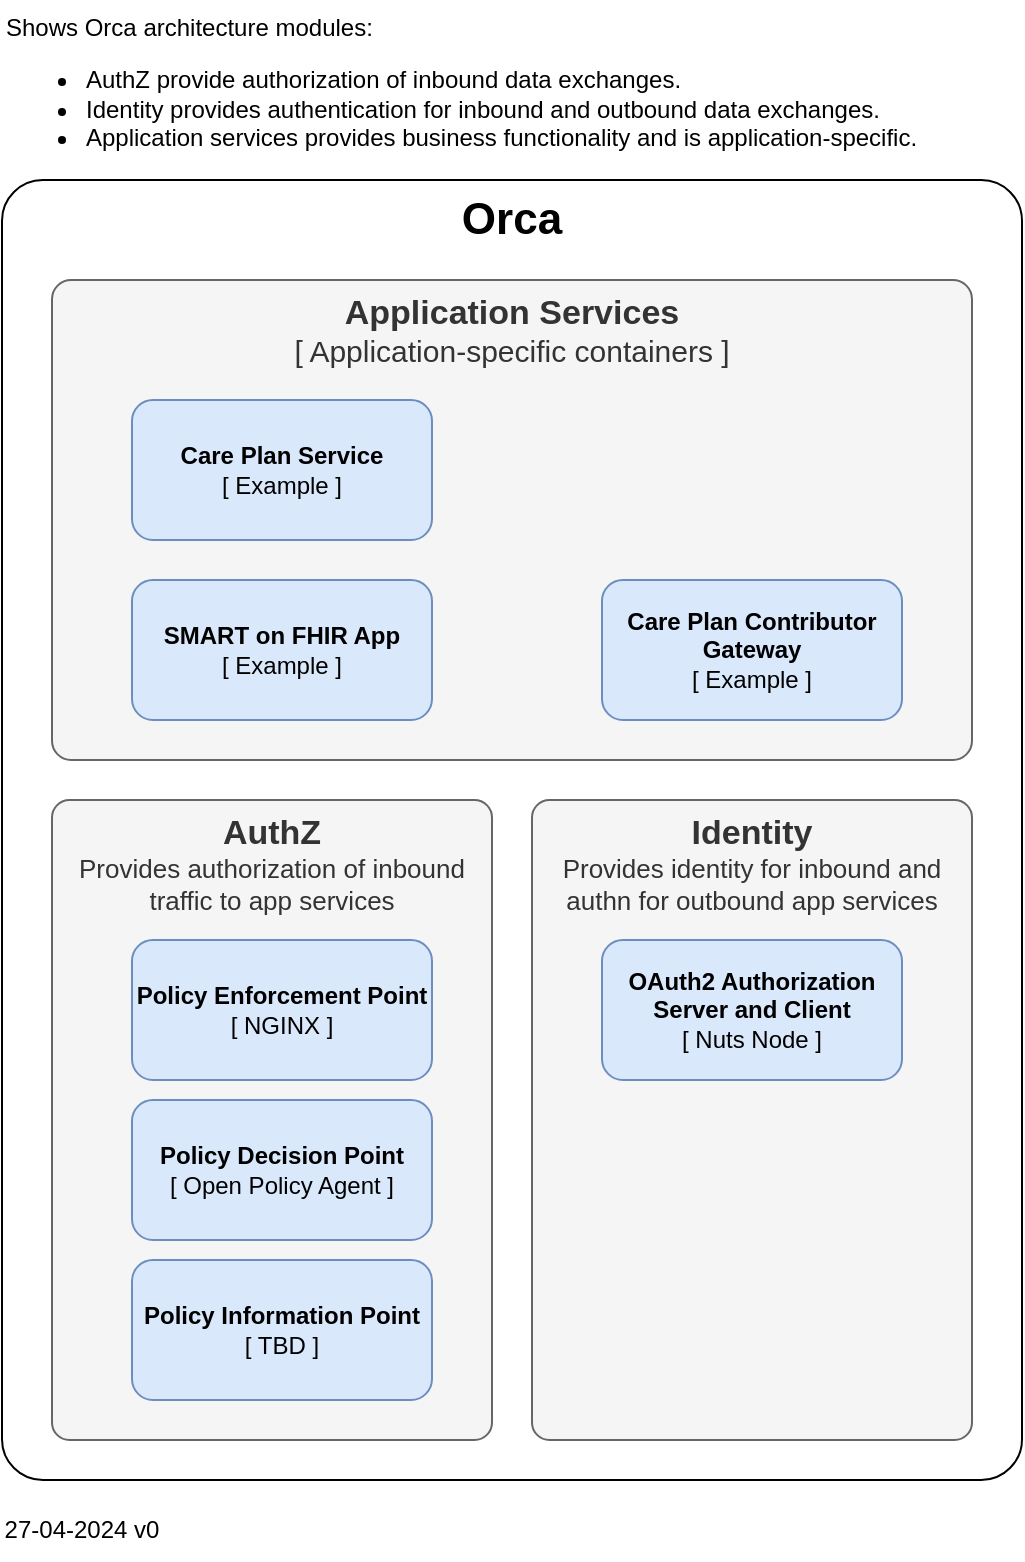 <mxfile version="24.6.4" type="device" pages="3">
  <diagram name="Orca Architecture" id="ngfdinvVWNWGsdYMm05e">
    <mxGraphModel dx="-420" dy="1214" grid="1" gridSize="10" guides="1" tooltips="1" connect="1" arrows="1" fold="1" page="1" pageScale="1" pageWidth="827" pageHeight="1169" math="0" shadow="0">
      <root>
        <mxCell id="0" />
        <mxCell id="1" parent="0" />
        <mxCell id="A9ZTfSrKxmU8-FYsKtLi-12" value="&lt;b&gt;Orca&lt;/b&gt;" style="rounded=1;whiteSpace=wrap;html=1;arcSize=4;shadow=0;verticalAlign=top;fontSize=22;" parent="1" vertex="1">
          <mxGeometry x="1670" y="100" width="510" height="650" as="geometry" />
        </mxCell>
        <mxCell id="A9ZTfSrKxmU8-FYsKtLi-1" value="&lt;b&gt;&lt;font style=&quot;font-size: 17px;&quot;&gt;AuthZ&lt;/font&gt;&lt;/b&gt;&lt;div&gt;&lt;font style=&quot;font-size: 13px;&quot;&gt;Provides authorization of inbound traffic to app services&lt;/font&gt;&lt;/div&gt;" style="rounded=1;whiteSpace=wrap;html=1;fillColor=#f5f5f5;fontColor=#333333;strokeColor=#666666;verticalAlign=top;arcSize=4;" parent="1" vertex="1">
          <mxGeometry x="1695" y="410" width="220" height="320" as="geometry" />
        </mxCell>
        <mxCell id="A9ZTfSrKxmU8-FYsKtLi-3" value="Policy Enforcement Point&lt;br&gt;&lt;span style=&quot;font-weight: normal;&quot;&gt;[ NGINX ]&lt;/span&gt;" style="rounded=1;whiteSpace=wrap;html=1;fillColor=#dae8fc;strokeColor=#6c8ebf;fontStyle=1" parent="1" vertex="1">
          <mxGeometry x="1735" y="480" width="150" height="70" as="geometry" />
        </mxCell>
        <mxCell id="A9ZTfSrKxmU8-FYsKtLi-4" value="Policy Decision Point&lt;div&gt;&lt;span style=&quot;font-weight: normal;&quot;&gt;[ Open Policy Agent ]&lt;/span&gt;&lt;/div&gt;" style="rounded=1;whiteSpace=wrap;html=1;fillColor=#dae8fc;strokeColor=#6c8ebf;fontStyle=1" parent="1" vertex="1">
          <mxGeometry x="1735" y="560" width="150" height="70" as="geometry" />
        </mxCell>
        <mxCell id="A9ZTfSrKxmU8-FYsKtLi-6" value="Policy Information Point&lt;div&gt;&lt;span style=&quot;font-weight: normal;&quot;&gt;[ TBD ]&lt;/span&gt;&lt;/div&gt;" style="rounded=1;whiteSpace=wrap;html=1;fillColor=#dae8fc;strokeColor=#6c8ebf;fontStyle=1" parent="1" vertex="1">
          <mxGeometry x="1735" y="640" width="150" height="70" as="geometry" />
        </mxCell>
        <mxCell id="A9ZTfSrKxmU8-FYsKtLi-8" value="&lt;b&gt;&lt;font style=&quot;font-size: 17px;&quot;&gt;Identity&lt;/font&gt;&lt;/b&gt;&lt;div&gt;&lt;font style=&quot;font-size: 13px;&quot;&gt;Provides identity for inbound and authn for outbound app services&lt;/font&gt;&lt;/div&gt;" style="rounded=1;whiteSpace=wrap;html=1;fillColor=#f5f5f5;fontColor=#333333;strokeColor=#666666;verticalAlign=top;glass=0;arcSize=4;" parent="1" vertex="1">
          <mxGeometry x="1935" y="410" width="220" height="320" as="geometry" />
        </mxCell>
        <mxCell id="A9ZTfSrKxmU8-FYsKtLi-10" value="OAuth2 Authorization Server and Client&lt;div&gt;&lt;span style=&quot;font-weight: normal;&quot;&gt;[ Nuts Node ]&lt;/span&gt;&lt;/div&gt;" style="rounded=1;whiteSpace=wrap;html=1;fillColor=#dae8fc;strokeColor=#6c8ebf;fontStyle=1" parent="1" vertex="1">
          <mxGeometry x="1970" y="480" width="150" height="70" as="geometry" />
        </mxCell>
        <mxCell id="A9ZTfSrKxmU8-FYsKtLi-13" value="&lt;b&gt;&lt;font style=&quot;font-size: 17px;&quot;&gt;Application Services&lt;/font&gt;&lt;/b&gt;&lt;div&gt;&lt;font style=&quot;font-size: 15px;&quot;&gt;[ Application-specific containers ]&lt;/font&gt;&lt;/div&gt;" style="rounded=1;whiteSpace=wrap;html=1;fillColor=#f5f5f5;fontColor=#333333;strokeColor=#666666;verticalAlign=top;arcSize=4;" parent="1" vertex="1">
          <mxGeometry x="1695" y="150" width="460" height="240" as="geometry" />
        </mxCell>
        <mxCell id="A9ZTfSrKxmU8-FYsKtLi-14" value="Care Plan Service&lt;br&gt;&lt;span style=&quot;font-weight: normal;&quot;&gt;[ Example ]&lt;/span&gt;" style="rounded=1;whiteSpace=wrap;html=1;fillColor=#dae8fc;strokeColor=#6c8ebf;fontStyle=1" parent="1" vertex="1">
          <mxGeometry x="1735" y="210" width="150" height="70" as="geometry" />
        </mxCell>
        <mxCell id="A9ZTfSrKxmU8-FYsKtLi-16" value="SMART on FHIR App&lt;br&gt;&lt;span style=&quot;font-weight: normal;&quot;&gt;[ Example ]&lt;/span&gt;" style="rounded=1;whiteSpace=wrap;html=1;fillColor=#dae8fc;strokeColor=#6c8ebf;fontStyle=1" parent="1" vertex="1">
          <mxGeometry x="1735" y="300" width="150" height="70" as="geometry" />
        </mxCell>
        <mxCell id="A9ZTfSrKxmU8-FYsKtLi-17" value="Care Plan Contributor Gateway&lt;br&gt;&lt;span style=&quot;font-weight: normal;&quot;&gt;[ Example ]&lt;/span&gt;" style="rounded=1;whiteSpace=wrap;html=1;fillColor=#dae8fc;strokeColor=#6c8ebf;fontStyle=1" parent="1" vertex="1">
          <mxGeometry x="1970" y="300" width="150" height="70" as="geometry" />
        </mxCell>
        <mxCell id="A9ZTfSrKxmU8-FYsKtLi-19" value="Shows Orca architecture modules:&lt;div&gt;&lt;ul&gt;&lt;li&gt;AuthZ provide authorization of inbound data exchanges.&lt;/li&gt;&lt;li&gt;Identity provides authentication for inbound and outbound data exchanges.&lt;/li&gt;&lt;li&gt;Application services provides business functionality and is application-specific.&lt;/li&gt;&lt;/ul&gt;&lt;/div&gt;" style="text;html=1;align=left;verticalAlign=top;whiteSpace=wrap;rounded=0;" parent="1" vertex="1">
          <mxGeometry x="1670" y="10" width="505" height="80" as="geometry" />
        </mxCell>
        <mxCell id="A9ZTfSrKxmU8-FYsKtLi-20" value="27-04-2024 v0" style="text;html=1;align=center;verticalAlign=middle;whiteSpace=wrap;rounded=0;" parent="1" vertex="1">
          <mxGeometry x="1670" y="760" width="80" height="30" as="geometry" />
        </mxCell>
      </root>
    </mxGraphModel>
  </diagram>
  <diagram name="System Diagram" id="yo-wWcvGxoi0rddlhaAi">
    <mxGraphModel dx="1234" dy="2300" grid="1" gridSize="10" guides="1" tooltips="1" connect="1" arrows="1" fold="1" page="1" pageScale="1" pageWidth="827" pageHeight="1169" math="0" shadow="0">
      <root>
        <mxCell id="ajsvnF-vnRGO0sYUkrzF-0" />
        <mxCell id="ajsvnF-vnRGO0sYUkrzF-1" parent="ajsvnF-vnRGO0sYUkrzF-0" />
        <object placeholders="1" c4Name="Care Provider" c4Type="SystemScopeBoundary" c4Application="Software System" label="&lt;font style=&quot;font-size: 16px&quot;&gt;&lt;b&gt;&lt;div style=&quot;text-align: left&quot;&gt;%c4Name%&lt;/div&gt;&lt;/b&gt;&lt;/font&gt;" id="ajsvnF-vnRGO0sYUkrzF-2">
          <mxCell style="rounded=1;fontSize=11;whiteSpace=wrap;html=1;dashed=1;arcSize=20;fillColor=#e1d5e7;strokeColor=#9673a6;labelBackgroundColor=none;align=left;verticalAlign=bottom;labelBorderColor=none;spacingTop=0;spacing=10;dashPattern=8 4;metaEdit=1;rotatable=0;perimeter=rectanglePerimeter;noLabel=0;labelPadding=0;allowArrows=0;connectable=0;expand=0;recursiveResize=0;editable=1;pointerEvents=0;absoluteArcSize=1;points=[[0.25,0,0],[0.5,0,0],[0.75,0,0],[1,0.25,0],[1,0.5,0],[1,0.75,0],[0.75,1,0],[0.5,1,0],[0.25,1,0],[0,0.75,0],[0,0.5,0],[0,0.25,0]];" parent="ajsvnF-vnRGO0sYUkrzF-1" vertex="1">
            <mxGeometry x="30" y="190" width="930" height="570" as="geometry" />
          </mxCell>
        </object>
        <object placeholders="1" c4Name="XIS" c4Type="SystemScopeBoundary" c4Application="Software System" label="&lt;font style=&quot;font-size: 16px&quot;&gt;&lt;b&gt;&lt;div style=&quot;text-align: left&quot;&gt;%c4Name%&lt;/div&gt;&lt;/b&gt;&lt;/font&gt;&lt;div style=&quot;text-align: left&quot;&gt;[%c4Application%]&lt;/div&gt;" id="J--xnMDmpC8cC3-2iku_-0">
          <mxCell style="rounded=1;fontSize=11;whiteSpace=wrap;html=1;dashed=1;arcSize=20;fillColor=#f5f5f5;strokeColor=#666666;fontColor=#333333;labelBackgroundColor=none;align=left;verticalAlign=bottom;labelBorderColor=none;spacingTop=0;spacing=10;dashPattern=8 4;metaEdit=1;rotatable=0;perimeter=rectanglePerimeter;noLabel=0;labelPadding=0;allowArrows=0;connectable=0;expand=0;recursiveResize=0;editable=1;pointerEvents=0;absoluteArcSize=1;points=[[0.25,0,0],[0.5,0,0],[0.75,0,0],[1,0.25,0],[1,0.5,0],[1,0.75,0],[0.75,1,0],[0.5,1,0],[0.25,1,0],[0,0.75,0],[0,0.5,0],[0,0.25,0]];" parent="ajsvnF-vnRGO0sYUkrzF-1" vertex="1">
            <mxGeometry x="40" y="200" width="300" height="520" as="geometry" />
          </mxCell>
        </object>
        <object placeholders="1" c4Name="External Care Provider" c4Type="SystemScopeBoundary" c4Application="Software System" label="&lt;font style=&quot;font-size: 16px&quot;&gt;&lt;b&gt;&lt;div style=&quot;text-align: left&quot;&gt;%c4Name%&lt;/div&gt;&lt;/b&gt;&lt;/font&gt;" id="QeHB0iHlCQwVunuqnUmq-1">
          <mxCell style="rounded=1;fontSize=11;whiteSpace=wrap;html=1;dashed=1;arcSize=20;fillColor=#e1d5e7;strokeColor=#9673a6;labelBackgroundColor=none;align=left;verticalAlign=bottom;labelBorderColor=none;spacingTop=0;spacing=10;dashPattern=8 4;metaEdit=1;rotatable=0;perimeter=rectanglePerimeter;noLabel=0;labelPadding=0;allowArrows=0;connectable=0;expand=0;recursiveResize=0;editable=1;pointerEvents=0;absoluteArcSize=1;points=[[0.25,0,0],[0.5,0,0],[0.75,0,0],[1,0.25,0],[1,0.5,0],[1,0.75,0],[0.75,1,0],[0.5,1,0],[0.25,1,0],[0,0.75,0],[0,0.5,0],[0,0.25,0]];" parent="ajsvnF-vnRGO0sYUkrzF-1" vertex="1">
            <mxGeometry x="970" y="360" width="260" height="400" as="geometry" />
          </mxCell>
        </object>
        <object placeholders="1" c4Name="ORCA" c4Type="SystemScopeBoundary" c4Application="Software System" label="&lt;font style=&quot;font-size: 16px&quot;&gt;&lt;b&gt;&lt;div style=&quot;text-align: left&quot;&gt;%c4Name%&lt;/div&gt;&lt;/b&gt;&lt;/font&gt;&lt;div style=&quot;text-align: left&quot;&gt;[%c4Application%]&lt;/div&gt;" id="ajsvnF-vnRGO0sYUkrzF-3">
          <mxCell style="rounded=1;fontSize=11;whiteSpace=wrap;html=1;dashed=1;arcSize=20;fillColor=#f5f5f5;strokeColor=#666666;fontColor=#333333;labelBackgroundColor=none;align=left;verticalAlign=bottom;labelBorderColor=none;spacingTop=0;spacing=10;dashPattern=8 4;metaEdit=1;rotatable=0;perimeter=rectanglePerimeter;noLabel=0;labelPadding=0;allowArrows=0;connectable=0;expand=0;recursiveResize=0;editable=1;pointerEvents=0;absoluteArcSize=1;points=[[0.25,0,0],[0.5,0,0],[0.75,0,0],[1,0.25,0],[1,0.5,0],[1,0.75,0],[0.75,1,0],[0.5,1,0],[0.25,1,0],[0,0.75,0],[0,0.5,0],[0,0.25,0]];" parent="ajsvnF-vnRGO0sYUkrzF-1" vertex="1">
            <mxGeometry x="350" y="200" width="600" height="520" as="geometry" />
          </mxCell>
        </object>
        <object placeholders="1" c4Name="Authorization Server" c4Type="Container" c4Technology="nutsfoundation/nuts-node" c4Description="Negotiates/verifies OAuth2 Access Tokens using DIDs and Verifiable Credentials" label="&lt;font style=&quot;font-size: 16px&quot;&gt;&lt;b&gt;%c4Name%&lt;/b&gt;&lt;/font&gt;&lt;div&gt;[%c4Type%: %c4Technology%]&lt;/div&gt;&lt;br&gt;&lt;div&gt;&lt;font style=&quot;font-size: 11px&quot;&gt;&lt;font color=&quot;#E6E6E6&quot;&gt;%c4Description%&lt;/font&gt;&lt;/div&gt;" id="ajsvnF-vnRGO0sYUkrzF-4">
          <mxCell style="rounded=1;whiteSpace=wrap;html=1;fontSize=11;labelBackgroundColor=none;fillColor=#23A2D9;fontColor=#ffffff;align=center;arcSize=10;strokeColor=#0E7DAD;metaEdit=1;resizable=0;points=[[0.25,0,0],[0.5,0,0],[0.75,0,0],[1,0.25,0],[1,0.5,0],[1,0.75,0],[0.75,1,0],[0.5,1,0],[0.25,1,0],[0,0.75,0],[0,0.5,0],[0,0.25,0]];" parent="ajsvnF-vnRGO0sYUkrzF-1" vertex="1">
            <mxGeometry x="510" y="550" width="240" height="120" as="geometry" />
          </mxCell>
        </object>
        <object placeholders="1" c4Type="Relationship" c4Technology="HTTP" c4Description="Request Access Token" label="&lt;div style=&quot;text-align: left&quot;&gt;&lt;div style=&quot;text-align: center&quot;&gt;&lt;b&gt;%c4Description%&lt;/b&gt;&lt;/div&gt;&lt;div style=&quot;text-align: center&quot;&gt;[%c4Technology%]&lt;/div&gt;&lt;/div&gt;" id="ajsvnF-vnRGO0sYUkrzF-8">
          <mxCell style="endArrow=blockThin;html=1;fontSize=10;fontColor=#404040;strokeWidth=1;endFill=1;strokeColor=#828282;elbow=vertical;metaEdit=1;endSize=14;startSize=14;jumpStyle=arc;jumpSize=16;rounded=0;exitX=0.5;exitY=1;exitDx=0;exitDy=0;exitPerimeter=0;entryX=0.5;entryY=0;entryDx=0;entryDy=0;entryPerimeter=0;" parent="ajsvnF-vnRGO0sYUkrzF-1" source="ajsvnF-vnRGO0sYUkrzF-12" target="ajsvnF-vnRGO0sYUkrzF-4" edge="1">
            <mxGeometry width="240" relative="1" as="geometry">
              <mxPoint x="330" y="570" as="sourcePoint" />
              <mxPoint x="320" y="680" as="targetPoint" />
            </mxGeometry>
          </mxCell>
        </object>
        <object placeholders="1" c4Type="Relationship" c4Technology="HTTPS" c4Description="Access FHIR API" label="&lt;div style=&quot;text-align: left&quot;&gt;&lt;div style=&quot;text-align: center&quot;&gt;&lt;b&gt;%c4Description%&lt;/b&gt;&lt;/div&gt;&lt;div style=&quot;text-align: center&quot;&gt;[%c4Technology%]&lt;/div&gt;&lt;/div&gt;" id="ajsvnF-vnRGO0sYUkrzF-9">
          <mxCell style="endArrow=blockThin;html=1;fontSize=10;fontColor=#404040;strokeWidth=1;endFill=1;strokeColor=#828282;elbow=vertical;metaEdit=1;endSize=14;startSize=14;jumpStyle=arc;jumpSize=16;rounded=0;exitX=0;exitY=0.75;exitDx=0;exitDy=0;exitPerimeter=0;edgeStyle=orthogonalEdgeStyle;entryX=1;entryY=0.75;entryDx=0;entryDy=0;entryPerimeter=0;" parent="ajsvnF-vnRGO0sYUkrzF-1" source="ajsvnF-vnRGO0sYUkrzF-11" target="ajsvnF-vnRGO0sYUkrzF-12" edge="1">
            <mxGeometry width="240" relative="1" as="geometry">
              <mxPoint x="1460" y="510" as="sourcePoint" />
              <mxPoint x="740" y="310" as="targetPoint" />
            </mxGeometry>
          </mxCell>
        </object>
        <object placeholders="1" c4Name="Care Plan Contributor" c4Type="FHIR API" c4Description="" label="&lt;font style=&quot;font-size: 16px&quot;&gt;&lt;b&gt;%c4Name%&lt;/b&gt;&lt;/font&gt;&lt;div&gt;[%c4Type%]&lt;/div&gt;&lt;br&gt;&lt;div&gt;&lt;font style=&quot;font-size: 11px&quot;&gt;&lt;font color=&quot;#cccccc&quot;&gt;%c4Description%&lt;/font&gt;&lt;/div&gt;" id="ajsvnF-vnRGO0sYUkrzF-11">
          <mxCell style="rounded=1;whiteSpace=wrap;html=1;labelBackgroundColor=none;fillColor=#8C8496;fontColor=#ffffff;align=center;arcSize=10;strokeColor=#736782;metaEdit=1;resizable=0;points=[[0.25,0,0],[0.5,0,0],[0.75,0,0],[1,0.25,0],[1,0.5,0],[1,0.75,0],[0.75,1,0],[0.5,1,0],[0.25,1,0],[0,0.75,0],[0,0.5,0],[0,0.25,0]];" parent="ajsvnF-vnRGO0sYUkrzF-1" vertex="1">
            <mxGeometry x="980" y="390" width="240" height="120" as="geometry" />
          </mxCell>
        </object>
        <object placeholders="1" c4Name="Orchestrator" c4Type="Container" c4Technology="santeonnl/orca_orchestrator" c4Description="&lt;b&gt;CarePlanContributor&lt;/b&gt;&#xa;- authenticate outbound and FHIR access&#xa;- authorize inbound FHIR access&#xa;&lt;b&gt;CarePlanService&lt;/b&gt;&#xa;- authorize CPS transactions&#xa;- manage CareTeam state and notify CPCs" label="&lt;font style=&quot;font-size: 16px&quot;&gt;&lt;b&gt;%c4Name%&lt;/b&gt;&lt;/font&gt;&lt;div&gt;[%c4Type%: %c4Technology%]&lt;/div&gt;&lt;br&gt;&lt;div&gt;&lt;font style=&quot;font-size: 11px&quot;&gt;&lt;font color=&quot;#E6E6E6&quot;&gt;%c4Description%&lt;/font&gt;&lt;/div&gt;" id="ajsvnF-vnRGO0sYUkrzF-12">
          <mxCell style="rounded=1;whiteSpace=wrap;html=1;fontSize=11;labelBackgroundColor=none;fillColor=#23A2D9;fontColor=#ffffff;align=center;arcSize=10;strokeColor=#0E7DAD;metaEdit=1;resizable=0;points=[[0.25,0,0],[0.5,0,0],[0.75,0,0],[1,0.25,0],[1,0.5,0],[1,0.75,0],[0.75,1,0],[0.5,1,0],[0.25,1,0],[0,0.75,0],[0,0.5,0],[0,0.25,0]];spacingTop=0;" parent="ajsvnF-vnRGO0sYUkrzF-1" vertex="1">
            <mxGeometry x="510" y="390" width="240" height="120" as="geometry" />
          </mxCell>
        </object>
        <object placeholders="1" c4Type="Relationship" c4Technology="App Launch" c4Description="Initiate frontend app&#xa;to create new Task at CPS" label="&lt;div style=&quot;text-align: left&quot;&gt;&lt;div style=&quot;text-align: center&quot;&gt;&lt;b&gt;%c4Description%&lt;/b&gt;&lt;/div&gt;&lt;div style=&quot;text-align: center&quot;&gt;[%c4Technology%]&lt;/div&gt;&lt;/div&gt;" id="ajsvnF-vnRGO0sYUkrzF-13">
          <mxCell style="endArrow=blockThin;html=1;fontSize=10;fontColor=#404040;strokeWidth=1;endFill=1;strokeColor=#828282;elbow=vertical;metaEdit=1;endSize=14;startSize=14;jumpStyle=arc;jumpSize=16;rounded=0;exitX=1;exitY=0.25;exitDx=0;exitDy=0;exitPerimeter=0;entryX=0;entryY=0.25;entryDx=0;entryDy=0;entryPerimeter=0;edgeStyle=orthogonalEdgeStyle;" parent="ajsvnF-vnRGO0sYUkrzF-1" source="ajsvnF-vnRGO0sYUkrzF-14" target="ajsvnF-vnRGO0sYUkrzF-12" edge="1">
            <mxGeometry x="0.048" width="240" relative="1" as="geometry">
              <mxPoint x="280" y="250" as="sourcePoint" />
              <mxPoint x="540" y="250" as="targetPoint" />
              <mxPoint as="offset" />
            </mxGeometry>
          </mxCell>
        </object>
        <object placeholders="1" c4Name="EHR" c4Type="Container" c4Technology="Epic, ChipSoft, etc" c4Description="Medical Records system" label="&lt;font style=&quot;font-size: 16px&quot;&gt;&lt;b&gt;%c4Name%&lt;/b&gt;&lt;/font&gt;&lt;div&gt;[%c4Type%: %c4Technology%]&lt;/div&gt;&lt;br&gt;&lt;div&gt;&lt;font style=&quot;font-size: 11px&quot;&gt;&lt;font color=&quot;#E6E6E6&quot;&gt;%c4Description%&lt;/font&gt;&lt;/div&gt;" id="ajsvnF-vnRGO0sYUkrzF-14">
          <mxCell style="rounded=1;whiteSpace=wrap;html=1;fontSize=11;labelBackgroundColor=none;fillColor=#23A2D9;fontColor=#ffffff;align=center;arcSize=10;strokeColor=#0E7DAD;metaEdit=1;resizable=0;points=[[0.25,0,0],[0.5,0,0],[0.75,0,0],[1,0.25,0],[1,0.5,0],[1,0.75,0],[0.75,1,0],[0.5,1,0],[0.25,1,0],[0,0.75,0],[0,0.5,0],[0,0.25,0]];" parent="ajsvnF-vnRGO0sYUkrzF-1" vertex="1">
            <mxGeometry x="60" y="390" width="240" height="120" as="geometry" />
          </mxCell>
        </object>
        <object placeholders="1" c4Name="Care Plan Service" c4Type="Software System" c4Description="Manages Shared Care Plans" label="&lt;font style=&quot;font-size: 16px&quot;&gt;&lt;b&gt;%c4Name%&lt;/b&gt;&lt;/font&gt;&lt;div&gt;[%c4Type%]&lt;/div&gt;&lt;br&gt;&lt;div&gt;&lt;font style=&quot;font-size: 11px&quot;&gt;&lt;font color=&quot;#cccccc&quot;&gt;%c4Description%&lt;/font&gt;&lt;/div&gt;" id="ajsvnF-vnRGO0sYUkrzF-18">
          <mxCell style="rounded=1;whiteSpace=wrap;html=1;labelBackgroundColor=none;fillColor=#8C8496;fontColor=#ffffff;align=center;arcSize=10;strokeColor=#736782;metaEdit=1;resizable=0;points=[[0.25,0,0],[0.5,0,0],[0.75,0,0],[1,0.25,0],[1,0.5,0],[1,0.75,0],[0.75,1,0],[0.5,1,0],[0.25,1,0],[0,0.75,0],[0,0.5,0],[0,0.25,0]];" parent="ajsvnF-vnRGO0sYUkrzF-1" vertex="1">
            <mxGeometry x="980" y="200" width="240" height="120" as="geometry" />
          </mxCell>
        </object>
        <object placeholders="1" c4Type="Relationship" c4Technology="HTTPS / FHIR" c4Description="Create/Read CarePlan/Task" label="&lt;div style=&quot;text-align: left&quot;&gt;&lt;div style=&quot;text-align: center&quot;&gt;&lt;b&gt;%c4Description%&lt;/b&gt;&lt;/div&gt;&lt;div style=&quot;text-align: center&quot;&gt;[%c4Technology%]&lt;/div&gt;&lt;/div&gt;" id="ajsvnF-vnRGO0sYUkrzF-21">
          <mxCell style="endArrow=blockThin;html=1;fontSize=10;fontColor=#404040;strokeWidth=1;endFill=1;strokeColor=#828282;elbow=vertical;metaEdit=1;endSize=14;startSize=14;jumpStyle=arc;jumpSize=16;rounded=0;exitX=0.75;exitY=0;exitDx=0;exitDy=0;exitPerimeter=0;entryX=0.008;entryY=0.683;entryDx=0;entryDy=0;entryPerimeter=0;" parent="ajsvnF-vnRGO0sYUkrzF-1" source="ajsvnF-vnRGO0sYUkrzF-12" target="ajsvnF-vnRGO0sYUkrzF-18" edge="1">
            <mxGeometry width="240" relative="1" as="geometry">
              <mxPoint x="590" y="130" as="sourcePoint" />
              <mxPoint x="840" y="60" as="targetPoint" />
            </mxGeometry>
          </mxCell>
        </object>
        <object placeholders="1" c4Type="Relationship" c4Technology="HTTPS / FHIR" c4Description="Notify updates" label="&lt;div style=&quot;text-align: left&quot;&gt;&lt;div style=&quot;text-align: center&quot;&gt;&lt;b&gt;%c4Description%&lt;/b&gt;&lt;/div&gt;&lt;div style=&quot;text-align: center&quot;&gt;[%c4Technology%]&lt;/div&gt;&lt;/div&gt;" id="ajsvnF-vnRGO0sYUkrzF-23">
          <mxCell style="endArrow=blockThin;html=1;fontSize=10;fontColor=#404040;strokeWidth=1;endFill=1;strokeColor=#828282;elbow=vertical;metaEdit=1;endSize=14;startSize=14;jumpStyle=arc;jumpSize=16;rounded=0;entryX=0.996;entryY=0.183;entryDx=0;entryDy=0;entryPerimeter=0;exitX=0.004;exitY=1;exitDx=0;exitDy=0;exitPerimeter=0;" parent="ajsvnF-vnRGO0sYUkrzF-1" source="ajsvnF-vnRGO0sYUkrzF-18" target="ajsvnF-vnRGO0sYUkrzF-12" edge="1">
            <mxGeometry width="240" relative="1" as="geometry">
              <mxPoint x="660" y="170" as="sourcePoint" />
              <mxPoint x="1110" y="150" as="targetPoint" />
            </mxGeometry>
          </mxCell>
        </object>
        <object placeholders="1" c4Name="[System Context] ORCA" c4Type="ContainerDiagramTitle" c4Description="Handles outbound and inbound FHIR data access, negotiates new FHIR Tasks at CarePlanService.&#xa;Can act as CarePlanService.&#xa;&#xa;v0 30-08-2024" label="&lt;font style=&quot;font-size: 16px&quot;&gt;&lt;b&gt;&lt;div style=&quot;text-align: left&quot;&gt;%c4Name%&lt;/div&gt;&lt;/b&gt;&lt;/font&gt;&lt;div style=&quot;text-align: left&quot;&gt;%c4Description%&lt;/div&gt;" id="ajsvnF-vnRGO0sYUkrzF-24">
          <mxCell style="text;html=1;strokeColor=none;fillColor=none;align=left;verticalAlign=top;whiteSpace=wrap;rounded=0;metaEdit=1;allowArrows=0;resizable=1;rotatable=0;connectable=0;recursiveResize=0;expand=0;pointerEvents=0;points=[[0.25,0,0],[0.5,0,0],[0.75,0,0],[1,0.25,0],[1,0.5,0],[1,0.75,0],[0.75,1,0],[0.5,1,0],[0.25,1,0],[0,0.75,0],[0,0.5,0],[0,0.25,0]];" parent="ajsvnF-vnRGO0sYUkrzF-1" vertex="1">
            <mxGeometry x="30" width="360" height="70" as="geometry" />
          </mxCell>
        </object>
        <mxCell id="ajsvnF-vnRGO0sYUkrzF-25" value="Legend" style="shape=table;startSize=30;container=1;collapsible=0;childLayout=tableLayout;fontSize=16;align=left;verticalAlign=top;fillColor=none;strokeColor=none;fontColor=#4D4D4D;fontStyle=1;spacingLeft=6;spacing=0;resizable=0;" parent="ajsvnF-vnRGO0sYUkrzF-1" vertex="1">
          <mxGeometry x="1010" y="-20" width="180" height="210" as="geometry" />
        </mxCell>
        <mxCell id="ajsvnF-vnRGO0sYUkrzF-26" value="" style="shape=tableRow;horizontal=0;startSize=0;swimlaneHead=0;swimlaneBody=0;strokeColor=inherit;top=0;left=0;bottom=0;right=0;collapsible=0;dropTarget=0;fillColor=none;points=[[0,0.5],[1,0.5]];portConstraint=eastwest;fontSize=12;" parent="ajsvnF-vnRGO0sYUkrzF-25" vertex="1">
          <mxGeometry y="30" width="180" height="30" as="geometry" />
        </mxCell>
        <mxCell id="ajsvnF-vnRGO0sYUkrzF-27" value="Person" style="shape=partialRectangle;html=1;whiteSpace=wrap;connectable=0;strokeColor=inherit;overflow=hidden;fillColor=#1E4074;top=0;left=0;bottom=0;right=0;pointerEvents=1;fontSize=12;align=left;fontColor=#FFFFFF;gradientColor=none;spacingLeft=10;spacingRight=4;" parent="ajsvnF-vnRGO0sYUkrzF-26" vertex="1">
          <mxGeometry width="180" height="30" as="geometry">
            <mxRectangle width="180" height="30" as="alternateBounds" />
          </mxGeometry>
        </mxCell>
        <mxCell id="ajsvnF-vnRGO0sYUkrzF-28" value="" style="shape=tableRow;horizontal=0;startSize=0;swimlaneHead=0;swimlaneBody=0;strokeColor=inherit;top=0;left=0;bottom=0;right=0;collapsible=0;dropTarget=0;fillColor=none;points=[[0,0.5],[1,0.5]];portConstraint=eastwest;fontSize=12;" parent="ajsvnF-vnRGO0sYUkrzF-25" vertex="1">
          <mxGeometry y="60" width="180" height="30" as="geometry" />
        </mxCell>
        <mxCell id="ajsvnF-vnRGO0sYUkrzF-29" value="Software System" style="shape=partialRectangle;html=1;whiteSpace=wrap;connectable=0;strokeColor=inherit;overflow=hidden;fillColor=#3162AF;top=0;left=0;bottom=0;right=0;pointerEvents=1;fontSize=12;align=left;fontColor=#FFFFFF;gradientColor=none;spacingLeft=10;spacingRight=4;" parent="ajsvnF-vnRGO0sYUkrzF-28" vertex="1">
          <mxGeometry width="180" height="30" as="geometry">
            <mxRectangle width="180" height="30" as="alternateBounds" />
          </mxGeometry>
        </mxCell>
        <mxCell id="ajsvnF-vnRGO0sYUkrzF-30" value="" style="shape=tableRow;horizontal=0;startSize=0;swimlaneHead=0;swimlaneBody=0;strokeColor=inherit;top=0;left=0;bottom=0;right=0;collapsible=0;dropTarget=0;fillColor=none;points=[[0,0.5],[1,0.5]];portConstraint=eastwest;fontSize=12;" parent="ajsvnF-vnRGO0sYUkrzF-25" vertex="1">
          <mxGeometry y="90" width="180" height="30" as="geometry" />
        </mxCell>
        <mxCell id="ajsvnF-vnRGO0sYUkrzF-31" value="Container" style="shape=partialRectangle;html=1;whiteSpace=wrap;connectable=0;strokeColor=inherit;overflow=hidden;fillColor=#52a2d8;top=0;left=0;bottom=0;right=0;pointerEvents=1;fontSize=12;align=left;fontColor=#FFFFFF;gradientColor=none;spacingLeft=10;spacingRight=4;" parent="ajsvnF-vnRGO0sYUkrzF-30" vertex="1">
          <mxGeometry width="180" height="30" as="geometry">
            <mxRectangle width="180" height="30" as="alternateBounds" />
          </mxGeometry>
        </mxCell>
        <mxCell id="ajsvnF-vnRGO0sYUkrzF-32" value="" style="shape=tableRow;horizontal=0;startSize=0;swimlaneHead=0;swimlaneBody=0;strokeColor=inherit;top=0;left=0;bottom=0;right=0;collapsible=0;dropTarget=0;fillColor=none;points=[[0,0.5],[1,0.5]];portConstraint=eastwest;fontSize=12;" parent="ajsvnF-vnRGO0sYUkrzF-25" vertex="1">
          <mxGeometry y="120" width="180" height="30" as="geometry" />
        </mxCell>
        <mxCell id="ajsvnF-vnRGO0sYUkrzF-33" value="Component" style="shape=partialRectangle;html=1;whiteSpace=wrap;connectable=0;strokeColor=inherit;overflow=hidden;fillColor=#7dbef2;top=0;left=0;bottom=0;right=0;pointerEvents=1;fontSize=12;align=left;fontColor=#FFFFFF;gradientColor=none;spacingLeft=10;spacingRight=4;" parent="ajsvnF-vnRGO0sYUkrzF-32" vertex="1">
          <mxGeometry width="180" height="30" as="geometry">
            <mxRectangle width="180" height="30" as="alternateBounds" />
          </mxGeometry>
        </mxCell>
        <mxCell id="ajsvnF-vnRGO0sYUkrzF-34" value="" style="shape=tableRow;horizontal=0;startSize=0;swimlaneHead=0;swimlaneBody=0;strokeColor=inherit;top=0;left=0;bottom=0;right=0;collapsible=0;dropTarget=0;fillColor=none;points=[[0,0.5],[1,0.5]];portConstraint=eastwest;fontSize=12;" parent="ajsvnF-vnRGO0sYUkrzF-25" vertex="1">
          <mxGeometry y="150" width="180" height="30" as="geometry" />
        </mxCell>
        <mxCell id="ajsvnF-vnRGO0sYUkrzF-35" value="External Person" style="shape=partialRectangle;html=1;whiteSpace=wrap;connectable=0;strokeColor=inherit;overflow=hidden;fillColor=#6b6477;top=0;left=0;bottom=0;right=0;pointerEvents=1;fontSize=12;align=left;fontColor=#FFFFFF;gradientColor=none;spacingLeft=10;spacingRight=4;" parent="ajsvnF-vnRGO0sYUkrzF-34" vertex="1">
          <mxGeometry width="180" height="30" as="geometry">
            <mxRectangle width="180" height="30" as="alternateBounds" />
          </mxGeometry>
        </mxCell>
        <mxCell id="ajsvnF-vnRGO0sYUkrzF-36" value="" style="shape=tableRow;horizontal=0;startSize=0;swimlaneHead=0;swimlaneBody=0;strokeColor=inherit;top=0;left=0;bottom=0;right=0;collapsible=0;dropTarget=0;fillColor=none;points=[[0,0.5],[1,0.5]];portConstraint=eastwest;fontSize=12;" parent="ajsvnF-vnRGO0sYUkrzF-25" vertex="1">
          <mxGeometry y="180" width="180" height="30" as="geometry" />
        </mxCell>
        <mxCell id="ajsvnF-vnRGO0sYUkrzF-37" value="External Software System" style="shape=partialRectangle;html=1;whiteSpace=wrap;connectable=0;strokeColor=inherit;overflow=hidden;fillColor=#8b8496;top=0;left=0;bottom=0;right=0;pointerEvents=1;fontSize=12;align=left;fontColor=#FFFFFF;gradientColor=none;spacingLeft=10;spacingRight=4;" parent="ajsvnF-vnRGO0sYUkrzF-36" vertex="1">
          <mxGeometry width="180" height="30" as="geometry">
            <mxRectangle width="180" height="30" as="alternateBounds" />
          </mxGeometry>
        </mxCell>
        <object placeholders="1" c4Type="Relationship" c4Technology="HTTPS" c4Description="Access FHIR API" label="&lt;div style=&quot;text-align: left&quot;&gt;&lt;div style=&quot;text-align: center&quot;&gt;&lt;b&gt;%c4Description%&lt;/b&gt;&lt;/div&gt;&lt;div style=&quot;text-align: center&quot;&gt;[%c4Technology%]&lt;/div&gt;&lt;/div&gt;" id="ajsvnF-vnRGO0sYUkrzF-38">
          <mxCell style="endArrow=blockThin;html=1;fontSize=10;fontColor=#404040;strokeWidth=1;endFill=1;strokeColor=#828282;elbow=vertical;metaEdit=1;endSize=14;startSize=14;jumpStyle=arc;jumpSize=16;rounded=0;exitX=1;exitY=0.25;exitDx=0;exitDy=0;exitPerimeter=0;edgeStyle=orthogonalEdgeStyle;entryX=0;entryY=0.25;entryDx=0;entryDy=0;entryPerimeter=0;" parent="ajsvnF-vnRGO0sYUkrzF-1" source="ajsvnF-vnRGO0sYUkrzF-12" target="ajsvnF-vnRGO0sYUkrzF-11" edge="1">
            <mxGeometry width="240" relative="1" as="geometry">
              <mxPoint x="1550" y="370" as="sourcePoint" />
              <mxPoint x="920" y="310" as="targetPoint" />
            </mxGeometry>
          </mxCell>
        </object>
        <object placeholders="1" c4Name="Authorization Server" c4Type="Software System" c4Description="Nuts Node" label="&lt;font style=&quot;font-size: 16px&quot;&gt;&lt;b&gt;%c4Name%&lt;/b&gt;&lt;/font&gt;&lt;div&gt;[%c4Type%]&lt;/div&gt;&lt;br&gt;&lt;div&gt;&lt;font style=&quot;font-size: 11px&quot;&gt;&lt;font color=&quot;#cccccc&quot;&gt;%c4Description%&lt;/font&gt;&lt;/div&gt;" id="QeHB0iHlCQwVunuqnUmq-0">
          <mxCell style="rounded=1;whiteSpace=wrap;html=1;labelBackgroundColor=none;fillColor=#8C8496;fontColor=#ffffff;align=center;arcSize=10;strokeColor=#736782;metaEdit=1;resizable=0;points=[[0.25,0,0],[0.5,0,0],[0.75,0,0],[1,0.25,0],[1,0.5,0],[1,0.75,0],[0.75,1,0],[0.5,1,0],[0.25,1,0],[0,0.75,0],[0,0.5,0],[0,0.25,0]];" parent="ajsvnF-vnRGO0sYUkrzF-1" vertex="1">
            <mxGeometry x="980" y="550" width="240" height="120" as="geometry" />
          </mxCell>
        </object>
        <object placeholders="1" c4Name="FHIR API" c4Type="Container" c4Technology="Epic, ChipSoft, etc" c4Description="Provides FHIR access to EHR data" label="&lt;font style=&quot;font-size: 16px&quot;&gt;&lt;b&gt;%c4Name%&lt;/b&gt;&lt;/font&gt;&lt;div&gt;[%c4Type%: %c4Technology%]&lt;/div&gt;&lt;br&gt;&lt;div&gt;&lt;font style=&quot;font-size: 11px&quot;&gt;&lt;font color=&quot;#E6E6E6&quot;&gt;%c4Description%&lt;/font&gt;&lt;/div&gt;" id="QeHB0iHlCQwVunuqnUmq-2">
          <mxCell style="rounded=1;whiteSpace=wrap;html=1;fontSize=11;labelBackgroundColor=none;fillColor=#23A2D9;fontColor=#ffffff;align=center;arcSize=10;strokeColor=#0E7DAD;metaEdit=1;resizable=0;points=[[0.25,0,0],[0.5,0,0],[0.75,0,0],[1,0.25,0],[1,0.5,0],[1,0.75,0],[0.75,1,0],[0.5,1,0],[0.25,1,0],[0,0.75,0],[0,0.5,0],[0,0.25,0]];" parent="ajsvnF-vnRGO0sYUkrzF-1" vertex="1">
            <mxGeometry x="60" y="550" width="240" height="120" as="geometry" />
          </mxCell>
        </object>
        <object placeholders="1" c4Type="Relationship" c4Technology="HTTPS" c4Description="Negotiate access token" label="&lt;div style=&quot;text-align: left&quot;&gt;&lt;div style=&quot;text-align: center&quot;&gt;&lt;b&gt;%c4Description%&lt;/b&gt;&lt;/div&gt;&lt;div style=&quot;text-align: center&quot;&gt;[%c4Technology%]&lt;/div&gt;&lt;/div&gt;" id="QeHB0iHlCQwVunuqnUmq-3">
          <mxCell style="endArrow=blockThin;html=1;fontSize=10;fontColor=#404040;strokeWidth=1;endFill=1;strokeColor=#828282;elbow=vertical;metaEdit=1;endSize=14;startSize=14;jumpStyle=arc;jumpSize=16;rounded=0;edgeStyle=orthogonalEdgeStyle;entryX=0;entryY=0.5;entryDx=0;entryDy=0;entryPerimeter=0;exitX=1;exitY=0.5;exitDx=0;exitDy=0;exitPerimeter=0;startArrow=blockThin;startFill=1;" parent="ajsvnF-vnRGO0sYUkrzF-1" source="ajsvnF-vnRGO0sYUkrzF-4" target="QeHB0iHlCQwVunuqnUmq-0" edge="1">
            <mxGeometry x="0.303" width="240" relative="1" as="geometry">
              <mxPoint x="1390" y="420" as="sourcePoint" />
              <mxPoint x="750" y="290" as="targetPoint" />
              <mxPoint as="offset" />
            </mxGeometry>
          </mxCell>
        </object>
        <object placeholders="1" c4Name="Frontend" c4Type="Container" c4Technology="santeonnl/orca_frontend" c4Description="Negotiate new Task at CarePlanService,&#xa;through FHIR-SDC Questionnaires" label="&lt;font style=&quot;font-size: 16px&quot;&gt;&lt;b&gt;%c4Name%&lt;/b&gt;&lt;/font&gt;&lt;div&gt;[%c4Type%: %c4Technology%]&lt;/div&gt;&lt;br&gt;&lt;div&gt;&lt;font style=&quot;font-size: 11px&quot;&gt;&lt;font color=&quot;#E6E6E6&quot;&gt;%c4Description%&lt;/font&gt;&lt;/div&gt;" id="J--xnMDmpC8cC3-2iku_-1">
          <mxCell style="rounded=1;whiteSpace=wrap;html=1;fontSize=11;labelBackgroundColor=none;fillColor=#23A2D9;fontColor=#ffffff;align=center;arcSize=10;strokeColor=#0E7DAD;metaEdit=1;resizable=0;points=[[0.25,0,0],[0.5,0,0],[0.75,0,0],[1,0.25,0],[1,0.5,0],[1,0.75,0],[0.75,1,0],[0.5,1,0],[0.25,1,0],[0,0.75,0],[0,0.5,0],[0,0.25,0]];spacingTop=0;" parent="ajsvnF-vnRGO0sYUkrzF-1" vertex="1">
            <mxGeometry x="510" y="210" width="240" height="120" as="geometry" />
          </mxCell>
        </object>
        <mxCell id="J--xnMDmpC8cC3-2iku_-3" value="" style="edgeStyle=orthogonalEdgeStyle;rounded=0;orthogonalLoop=1;jettySize=auto;html=1;" parent="ajsvnF-vnRGO0sYUkrzF-1" source="J--xnMDmpC8cC3-2iku_-2" target="ajsvnF-vnRGO0sYUkrzF-14" edge="1">
          <mxGeometry relative="1" as="geometry" />
        </mxCell>
        <mxCell id="J--xnMDmpC8cC3-2iku_-5" value="" style="edgeStyle=orthogonalEdgeStyle;rounded=0;orthogonalLoop=1;jettySize=auto;html=1;entryX=0.5;entryY=0;entryDx=0;entryDy=0;entryPerimeter=0;" parent="ajsvnF-vnRGO0sYUkrzF-1" source="J--xnMDmpC8cC3-2iku_-2" target="J--xnMDmpC8cC3-2iku_-1" edge="1">
          <mxGeometry relative="1" as="geometry">
            <mxPoint x="220" y="110" as="targetPoint" />
          </mxGeometry>
        </mxCell>
        <mxCell id="J--xnMDmpC8cC3-2iku_-8" value="Choose CarePlan, fill in Questionnaire" style="edgeLabel;html=1;align=center;verticalAlign=middle;resizable=0;points=[];" parent="J--xnMDmpC8cC3-2iku_-5" vertex="1" connectable="0">
          <mxGeometry x="-0.079" y="4" relative="1" as="geometry">
            <mxPoint y="4" as="offset" />
          </mxGeometry>
        </mxCell>
        <mxCell id="J--xnMDmpC8cC3-2iku_-2" value="Care Professional" style="shape=umlActor;verticalLabelPosition=bottom;verticalAlign=top;html=1;outlineConnect=0;" parent="ajsvnF-vnRGO0sYUkrzF-1" vertex="1">
          <mxGeometry x="165" y="80" width="30" height="60" as="geometry" />
        </mxCell>
        <mxCell id="J--xnMDmpC8cC3-2iku_-6" value="" style="edgeStyle=orthogonalEdgeStyle;rounded=0;orthogonalLoop=1;jettySize=auto;html=1;entryX=0.5;entryY=0;entryDx=0;entryDy=0;entryPerimeter=0;exitX=0.5;exitY=1;exitDx=0;exitDy=0;exitPerimeter=0;" parent="ajsvnF-vnRGO0sYUkrzF-1" source="J--xnMDmpC8cC3-2iku_-1" target="ajsvnF-vnRGO0sYUkrzF-12" edge="1">
          <mxGeometry relative="1" as="geometry">
            <mxPoint x="195" y="120" as="sourcePoint" />
            <mxPoint x="640" y="230" as="targetPoint" />
          </mxGeometry>
        </mxCell>
        <mxCell id="J--xnMDmpC8cC3-2iku_-7" value="&lt;b&gt;Access local FHIR API,&lt;/b&gt;&lt;div&gt;&lt;b&gt;access CarePlanService FHIR API&lt;/b&gt;&lt;/div&gt;&lt;div&gt;[ HTTP ]&lt;/div&gt;" style="edgeLabel;html=1;align=center;verticalAlign=middle;resizable=0;points=[];" parent="J--xnMDmpC8cC3-2iku_-6" vertex="1" connectable="0">
          <mxGeometry x="-0.08" relative="1" as="geometry">
            <mxPoint as="offset" />
          </mxGeometry>
        </mxCell>
        <object placeholders="1" c4Type="Relationship" c4Technology="HTTP" c4Description="Access external FHIR APIs" label="&lt;div style=&quot;text-align: left&quot;&gt;&lt;div style=&quot;text-align: center&quot;&gt;&lt;b&gt;%c4Description%&lt;/b&gt;&lt;/div&gt;&lt;div style=&quot;text-align: center&quot;&gt;[%c4Technology%]&lt;/div&gt;&lt;/div&gt;" id="J--xnMDmpC8cC3-2iku_-9">
          <mxCell style="endArrow=blockThin;html=1;fontSize=10;fontColor=#404040;strokeWidth=1;endFill=1;strokeColor=#828282;elbow=vertical;metaEdit=1;endSize=14;startSize=14;jumpStyle=arc;jumpSize=16;rounded=0;exitX=1;exitY=0.75;exitDx=0;exitDy=0;exitPerimeter=0;entryX=0;entryY=0.75;entryDx=0;entryDy=0;entryPerimeter=0;edgeStyle=orthogonalEdgeStyle;" parent="ajsvnF-vnRGO0sYUkrzF-1" source="ajsvnF-vnRGO0sYUkrzF-14" target="ajsvnF-vnRGO0sYUkrzF-12" edge="1">
            <mxGeometry x="0.048" width="240" relative="1" as="geometry">
              <mxPoint x="310" y="430" as="sourcePoint" />
              <mxPoint x="520" y="430" as="targetPoint" />
              <mxPoint as="offset" />
            </mxGeometry>
          </mxCell>
        </object>
        <object placeholders="1" c4Type="Relationship" c4Technology="HTTP" c4Description="Access FHIR API for Frontend&#xa;and external parties" label="&lt;div style=&quot;text-align: left&quot;&gt;&lt;div style=&quot;text-align: center&quot;&gt;&lt;b&gt;%c4Description%&lt;/b&gt;&lt;/div&gt;&lt;div style=&quot;text-align: center&quot;&gt;[%c4Technology%]&lt;/div&gt;&lt;/div&gt;" id="J--xnMDmpC8cC3-2iku_-10">
          <mxCell style="endArrow=blockThin;html=1;fontSize=10;fontColor=#404040;strokeWidth=1;endFill=1;strokeColor=#828282;elbow=vertical;metaEdit=1;endSize=14;startSize=14;jumpStyle=arc;jumpSize=16;rounded=0;exitX=0.008;exitY=0.992;exitDx=0;exitDy=0;exitPerimeter=0;entryX=1;entryY=0.5;entryDx=0;entryDy=0;entryPerimeter=0;" parent="ajsvnF-vnRGO0sYUkrzF-1" source="ajsvnF-vnRGO0sYUkrzF-12" target="QeHB0iHlCQwVunuqnUmq-2" edge="1">
            <mxGeometry x="0.048" width="240" relative="1" as="geometry">
              <mxPoint x="310" y="490" as="sourcePoint" />
              <mxPoint x="520" y="490" as="targetPoint" />
              <mxPoint as="offset" />
            </mxGeometry>
          </mxCell>
        </object>
      </root>
    </mxGraphModel>
  </diagram>
  <diagram name="ORCA Container Diagram" id="KFpIIOAOzxwu-xLGHBJ7">
    <mxGraphModel dx="1234" dy="1214" grid="1" gridSize="10" guides="1" tooltips="1" connect="1" arrows="1" fold="1" page="1" pageScale="1" pageWidth="827" pageHeight="1169" math="0" shadow="0">
      <root>
        <mxCell id="4b0qa3zkEUUkzy0Bb4p2-0" />
        <mxCell id="4b0qa3zkEUUkzy0Bb4p2-1" parent="4b0qa3zkEUUkzy0Bb4p2-0" />
        <object placeholders="1" c4Name="Care Provider" c4Type="SystemScopeBoundary" c4Application="Software System" label="&lt;font style=&quot;font-size: 16px&quot;&gt;&lt;b&gt;&lt;div style=&quot;text-align: left&quot;&gt;%c4Name%&lt;/div&gt;&lt;/b&gt;&lt;/font&gt;&lt;div style=&quot;text-align: left&quot;&gt;[%c4Application%]&lt;/div&gt;" id="4b0qa3zkEUUkzy0Bb4p2-10">
          <mxCell style="rounded=1;fontSize=11;whiteSpace=wrap;html=1;dashed=1;arcSize=20;fillColor=#e1d5e7;strokeColor=#9673a6;labelBackgroundColor=none;align=left;verticalAlign=bottom;labelBorderColor=none;spacingTop=0;spacing=10;dashPattern=8 4;metaEdit=1;rotatable=0;perimeter=rectanglePerimeter;noLabel=0;labelPadding=0;allowArrows=0;connectable=0;expand=0;recursiveResize=0;editable=1;pointerEvents=0;absoluteArcSize=1;points=[[0.25,0,0],[0.5,0,0],[0.75,0,0],[1,0.25,0],[1,0.5,0],[1,0.75,0],[0.75,1,0],[0.5,1,0],[0.25,1,0],[0,0.75,0],[0,0.5,0],[0,0.25,0]];" parent="4b0qa3zkEUUkzy0Bb4p2-1" vertex="1">
            <mxGeometry x="30" y="200" width="1240" height="780" as="geometry" />
          </mxCell>
        </object>
        <object placeholders="1" c4Name="ORCA" c4Type="SystemScopeBoundary" c4Application="Software System" label="&lt;font style=&quot;font-size: 16px&quot;&gt;&lt;b&gt;&lt;div style=&quot;text-align: left&quot;&gt;%c4Name%&lt;/div&gt;&lt;/b&gt;&lt;/font&gt;&lt;div style=&quot;text-align: left&quot;&gt;[%c4Application%]&lt;/div&gt;" id="4b0qa3zkEUUkzy0Bb4p2-2">
          <mxCell style="rounded=1;fontSize=11;whiteSpace=wrap;html=1;dashed=1;arcSize=20;fillColor=#f5f5f5;strokeColor=#666666;fontColor=#333333;labelBackgroundColor=none;align=left;verticalAlign=bottom;labelBorderColor=none;spacingTop=0;spacing=10;dashPattern=8 4;metaEdit=1;rotatable=0;perimeter=rectanglePerimeter;noLabel=0;labelPadding=0;allowArrows=0;connectable=0;expand=0;recursiveResize=0;editable=1;pointerEvents=0;absoluteArcSize=1;points=[[0.25,0,0],[0.5,0,0],[0.75,0,0],[1,0.25,0],[1,0.5,0],[1,0.75,0],[0.75,1,0],[0.5,1,0],[0.25,1,0],[0,0.75,0],[0,0.5,0],[0,0.25,0]];" parent="4b0qa3zkEUUkzy0Bb4p2-1" vertex="1">
            <mxGeometry x="350" y="210" width="910" height="750" as="geometry" />
          </mxCell>
        </object>
        <object placeholders="1" c4Name="SSI Wallet / Authorization Server" c4Type="Container" c4Technology="nutsfoundation/nuts-node" c4Description="Negotiates/verifies OAuth2 Access Tokens using DIDs and Verifiable Credentials" label="&lt;font style=&quot;font-size: 16px&quot;&gt;&lt;b&gt;%c4Name%&lt;/b&gt;&lt;/font&gt;&lt;div&gt;[%c4Type%: %c4Technology%]&lt;/div&gt;&lt;br&gt;&lt;div&gt;&lt;font style=&quot;font-size: 11px&quot;&gt;&lt;font color=&quot;#E6E6E6&quot;&gt;%c4Description%&lt;/font&gt;&lt;/div&gt;" id="4b0qa3zkEUUkzy0Bb4p2-3">
          <mxCell style="rounded=1;whiteSpace=wrap;html=1;fontSize=11;labelBackgroundColor=none;fillColor=#23A2D9;fontColor=#ffffff;align=center;arcSize=10;strokeColor=#0E7DAD;metaEdit=1;resizable=0;points=[[0.25,0,0],[0.5,0,0],[0.75,0,0],[1,0.25,0],[1,0.5,0],[1,0.75,0],[0.75,1,0],[0.5,1,0],[0.25,1,0],[0,0.75,0],[0,0.5,0],[0,0.25,0]];" parent="4b0qa3zkEUUkzy0Bb4p2-1" vertex="1">
            <mxGeometry x="500" y="430" width="240" height="120" as="geometry" />
          </mxCell>
        </object>
        <object placeholders="1" c4Name="Gateway (working title)" c4Type="Container" c4Technology="APISIX" c4Description="Policy Enforcement Point, authorizes access to FHIR API.&#xa;Also OAuth2 client proxy for Epic FHIR API" label="&lt;font style=&quot;font-size: 16px&quot;&gt;&lt;b&gt;%c4Name%&lt;/b&gt;&lt;/font&gt;&lt;div&gt;[%c4Type%: %c4Technology%]&lt;/div&gt;&lt;br&gt;&lt;div&gt;&lt;font style=&quot;font-size: 11px&quot;&gt;&lt;font color=&quot;#E6E6E6&quot;&gt;%c4Description%&lt;/font&gt;&lt;/div&gt;" id="4b0qa3zkEUUkzy0Bb4p2-4">
          <mxCell style="rounded=1;whiteSpace=wrap;html=1;fontSize=11;labelBackgroundColor=none;fillColor=#1ba1e2;align=center;arcSize=10;strokeColor=#006EAF;metaEdit=1;resizable=0;points=[[0.25,0,0],[0.5,0,0],[0.75,0,0],[1,0.25,0],[1,0.5,0],[1,0.75,0],[0.75,1,0],[0.5,1,0],[0.25,1,0],[0,0.75,0],[0,0.5,0],[0,0.25,0]];fontColor=#ffffff;" parent="4b0qa3zkEUUkzy0Bb4p2-1" vertex="1">
            <mxGeometry x="1000" y="730" width="240" height="120" as="geometry" />
          </mxCell>
        </object>
        <object placeholders="1" c4Type="Relationship" c4Technology="HTTPS / mTLS / OAuth2 / FHIR" c4Description="Access FHIR API" label="&lt;div style=&quot;text-align: left&quot;&gt;&lt;div style=&quot;text-align: center&quot;&gt;&lt;b&gt;%c4Description%&lt;/b&gt;&lt;/div&gt;&lt;div style=&quot;text-align: center&quot;&gt;[%c4Technology%]&lt;/div&gt;&lt;/div&gt;" id="4b0qa3zkEUUkzy0Bb4p2-5">
          <mxCell style="endArrow=blockThin;html=1;fontSize=10;fontColor=#404040;strokeWidth=1;endFill=1;strokeColor=#828282;elbow=vertical;metaEdit=1;endSize=14;startSize=14;jumpStyle=arc;jumpSize=16;rounded=0;edgeStyle=orthogonalEdgeStyle;exitX=0;exitY=0.5;exitDx=0;exitDy=0;exitPerimeter=0;entryX=0.5;entryY=1;entryDx=0;entryDy=0;entryPerimeter=0;" parent="4b0qa3zkEUUkzy0Bb4p2-1" source="Y0FEnuN7CH7escP9lrRY-1" target="4b0qa3zkEUUkzy0Bb4p2-16" edge="1">
            <mxGeometry x="0.005" width="240" relative="1" as="geometry">
              <mxPoint x="1300" y="390" as="sourcePoint" />
              <mxPoint x="1730" y="470" as="targetPoint" />
              <mxPoint as="offset" />
            </mxGeometry>
          </mxCell>
        </object>
        <object placeholders="1" c4Name="Policy Agent" c4Type="Container" c4Technology="Golang" c4Description="Policy Decision Point that makes authorization decisions on resource access, might embed Orca Policy Agent" label="&lt;font style=&quot;font-size: 16px&quot;&gt;&lt;b&gt;%c4Name%&lt;/b&gt;&lt;/font&gt;&lt;div&gt;[%c4Type%: %c4Technology%]&lt;/div&gt;&lt;br&gt;&lt;div&gt;&lt;font style=&quot;font-size: 11px&quot;&gt;&lt;font color=&quot;#E6E6E6&quot;&gt;%c4Description%&lt;/font&gt;&lt;/div&gt;" id="4b0qa3zkEUUkzy0Bb4p2-6">
          <mxCell style="rounded=1;whiteSpace=wrap;html=1;fontSize=11;labelBackgroundColor=none;fillColor=#23A2D9;fontColor=#ffffff;align=center;arcSize=10;strokeColor=#0E7DAD;metaEdit=1;resizable=0;points=[[0.25,0,0],[0.5,0,0],[0.75,0,0],[1,0.25,0],[1,0.5,0],[1,0.75,0],[0.75,1,0],[0.5,1,0],[0.25,1,0],[0,0.75,0],[0,0.5,0],[0,0.25,0]];" parent="4b0qa3zkEUUkzy0Bb4p2-1" vertex="1">
            <mxGeometry x="1000" y="360" width="240" height="120" as="geometry" />
          </mxCell>
        </object>
        <object placeholders="1" c4Type="Relationship" c4Technology="HTTP" c4Description="Negotiate Access Token" label="&lt;div style=&quot;text-align: left&quot;&gt;&lt;div style=&quot;text-align: center&quot;&gt;&lt;b&gt;%c4Description%&lt;/b&gt;&lt;/div&gt;&lt;div style=&quot;text-align: center&quot;&gt;[%c4Technology%]&lt;/div&gt;&lt;/div&gt;" id="4b0qa3zkEUUkzy0Bb4p2-7">
          <mxCell style="endArrow=blockThin;html=1;fontSize=10;fontColor=#404040;strokeWidth=1;endFill=1;strokeColor=#828282;elbow=vertical;metaEdit=1;endSize=14;startSize=14;jumpStyle=arc;jumpSize=16;rounded=0;exitX=0.5;exitY=1;exitDx=0;exitDy=0;exitPerimeter=0;entryX=0.5;entryY=0;entryDx=0;entryDy=0;entryPerimeter=0;" parent="4b0qa3zkEUUkzy0Bb4p2-1" source="4b0qa3zkEUUkzy0Bb4p2-14" target="4b0qa3zkEUUkzy0Bb4p2-3" edge="1">
            <mxGeometry width="240" relative="1" as="geometry">
              <mxPoint x="330" y="570" as="sourcePoint" />
              <mxPoint x="320" y="680" as="targetPoint" />
            </mxGeometry>
          </mxCell>
        </object>
        <object placeholders="1" c4Type="Relationship" c4Technology="HTTPS" c4Description="Access FHIR API" label="&lt;div style=&quot;text-align: left&quot;&gt;&lt;div style=&quot;text-align: center&quot;&gt;&lt;b&gt;%c4Description%&lt;/b&gt;&lt;/div&gt;&lt;div style=&quot;text-align: center&quot;&gt;[%c4Technology%]&lt;/div&gt;&lt;/div&gt;" id="4b0qa3zkEUUkzy0Bb4p2-8">
          <mxCell style="endArrow=blockThin;html=1;fontSize=10;fontColor=#404040;strokeWidth=1;endFill=1;strokeColor=#828282;elbow=vertical;metaEdit=1;endSize=14;startSize=14;jumpStyle=arc;jumpSize=16;rounded=0;exitX=0.25;exitY=1;exitDx=0;exitDy=0;exitPerimeter=0;entryX=1;entryY=0.5;entryDx=0;entryDy=0;entryPerimeter=0;edgeStyle=orthogonalEdgeStyle;" parent="4b0qa3zkEUUkzy0Bb4p2-1" source="4b0qa3zkEUUkzy0Bb4p2-13" target="4b0qa3zkEUUkzy0Bb4p2-4" edge="1">
            <mxGeometry width="240" relative="1" as="geometry">
              <mxPoint x="1460" y="510" as="sourcePoint" />
              <mxPoint x="1610" y="540" as="targetPoint" />
            </mxGeometry>
          </mxCell>
        </object>
        <object placeholders="1" c4Name="Database" c4Type="Container" c4Technology="Postgres" c4Description="Stores Nuts node and PIP data" label="&lt;font style=&quot;font-size: 16px&quot;&gt;&lt;b&gt;%c4Name%&lt;/b&gt;&lt;/font&gt;&lt;div&gt;[%c4Type%:&amp;nbsp;%c4Technology%]&lt;/div&gt;&lt;br&gt;&lt;div&gt;&lt;font style=&quot;font-size: 11px&quot;&gt;&lt;font color=&quot;#E6E6E6&quot;&gt;%c4Description%&lt;/font&gt;&lt;/div&gt;" id="4b0qa3zkEUUkzy0Bb4p2-12">
          <mxCell style="shape=cylinder3;size=15;whiteSpace=wrap;html=1;boundedLbl=1;rounded=0;labelBackgroundColor=none;fillColor=#23A2D9;fontSize=12;fontColor=#ffffff;align=center;strokeColor=#0E7DAD;metaEdit=1;points=[[0.5,0,0],[1,0.25,0],[1,0.5,0],[1,0.75,0],[0.5,1,0],[0,0.75,0],[0,0.5,0],[0,0.25,0]];resizable=0;" parent="4b0qa3zkEUUkzy0Bb4p2-1" vertex="1">
            <mxGeometry x="630" y="585" width="240" height="120" as="geometry" />
          </mxCell>
        </object>
        <object placeholders="1" c4Name="External XIS" c4Type="Software System" c4Description="" label="&lt;font style=&quot;font-size: 16px&quot;&gt;&lt;b&gt;%c4Name%&lt;/b&gt;&lt;/font&gt;&lt;div&gt;[%c4Type%]&lt;/div&gt;&lt;br&gt;&lt;div&gt;&lt;font style=&quot;font-size: 11px&quot;&gt;&lt;font color=&quot;#cccccc&quot;&gt;%c4Description%&lt;/font&gt;&lt;/div&gt;" id="4b0qa3zkEUUkzy0Bb4p2-13">
          <mxCell style="rounded=1;whiteSpace=wrap;html=1;labelBackgroundColor=none;fillColor=#8C8496;fontColor=#ffffff;align=center;arcSize=10;strokeColor=#736782;metaEdit=1;resizable=0;points=[[0.25,0,0],[0.5,0,0],[0.75,0,0],[1,0.25,0],[1,0.5,0],[1,0.75,0],[0.75,1,0],[0.5,1,0],[0.25,1,0],[0,0.75,0],[0,0.5,0],[0,0.25,0]];" parent="4b0qa3zkEUUkzy0Bb4p2-1" vertex="1">
            <mxGeometry x="1300" y="220" width="240" height="120" as="geometry" />
          </mxCell>
        </object>
        <object placeholders="1" c4Name="Orchestrator (working title)" c4Type="Container" c4Technology="santeonnl/orca_orchestrator" c4Description="Handles outbound resource access requests on behalf of XIS and care professional authentication&#xa;(partly XIS specific)." label="&lt;font style=&quot;font-size: 16px&quot;&gt;&lt;b&gt;%c4Name%&lt;/b&gt;&lt;/font&gt;&lt;div&gt;[%c4Type%: %c4Technology%]&lt;/div&gt;&lt;br&gt;&lt;div&gt;&lt;font style=&quot;font-size: 11px&quot;&gt;&lt;font color=&quot;#E6E6E6&quot;&gt;%c4Description%&lt;/font&gt;&lt;/div&gt;" id="4b0qa3zkEUUkzy0Bb4p2-14">
          <mxCell style="rounded=1;whiteSpace=wrap;html=1;fontSize=11;labelBackgroundColor=none;fillColor=#23A2D9;fontColor=#ffffff;align=center;arcSize=10;strokeColor=#0E7DAD;metaEdit=1;resizable=0;points=[[0.25,0,0],[0.5,0,0],[0.75,0,0],[1,0.25,0],[1,0.5,0],[1,0.75,0],[0.75,1,0],[0.5,1,0],[0.25,1,0],[0,0.75,0],[0,0.5,0],[0,0.25,0]];spacingTop=0;" parent="4b0qa3zkEUUkzy0Bb4p2-1" vertex="1">
            <mxGeometry x="500" y="220" width="240" height="120" as="geometry" />
          </mxCell>
        </object>
        <object placeholders="1" c4Type="Relationship" c4Technology="SMART on FHIR App Launch" c4Description="Exchange data for patient&#xa;given external care plan(s)" label="&lt;div style=&quot;text-align: left&quot;&gt;&lt;div style=&quot;text-align: center&quot;&gt;&lt;b&gt;%c4Description%&lt;/b&gt;&lt;/div&gt;&lt;div style=&quot;text-align: center&quot;&gt;[%c4Technology%]&lt;/div&gt;&lt;/div&gt;" id="4b0qa3zkEUUkzy0Bb4p2-15">
          <mxCell style="endArrow=blockThin;html=1;fontSize=10;fontColor=#404040;strokeWidth=1;endFill=1;strokeColor=#828282;elbow=vertical;metaEdit=1;endSize=14;startSize=14;jumpStyle=arc;jumpSize=16;rounded=0;exitX=1;exitY=0.25;exitDx=0;exitDy=0;exitPerimeter=0;entryX=0;entryY=0.25;entryDx=0;entryDy=0;entryPerimeter=0;edgeStyle=orthogonalEdgeStyle;" parent="4b0qa3zkEUUkzy0Bb4p2-1" source="4b0qa3zkEUUkzy0Bb4p2-16" target="4b0qa3zkEUUkzy0Bb4p2-14" edge="1">
            <mxGeometry x="0.048" width="240" relative="1" as="geometry">
              <mxPoint x="280" y="250" as="sourcePoint" />
              <mxPoint x="540" y="250" as="targetPoint" />
              <mxPoint as="offset" />
            </mxGeometry>
          </mxCell>
        </object>
        <object placeholders="1" c4Name="XIS" c4Type="Container" c4Technology="Epic, ChipSoft, etc" c4Description="Medical Records system" label="&lt;font style=&quot;font-size: 16px&quot;&gt;&lt;b&gt;%c4Name%&lt;/b&gt;&lt;/font&gt;&lt;div&gt;[%c4Type%: %c4Technology%]&lt;/div&gt;&lt;br&gt;&lt;div&gt;&lt;font style=&quot;font-size: 11px&quot;&gt;&lt;font color=&quot;#E6E6E6&quot;&gt;%c4Description%&lt;/font&gt;&lt;/div&gt;" id="4b0qa3zkEUUkzy0Bb4p2-16">
          <mxCell style="rounded=1;whiteSpace=wrap;html=1;fontSize=11;labelBackgroundColor=none;fillColor=#23A2D9;fontColor=#ffffff;align=center;arcSize=10;strokeColor=#0E7DAD;metaEdit=1;resizable=0;points=[[0.25,0,0],[0.5,0,0],[0.75,0,0],[1,0.25,0],[1,0.5,0],[1,0.75,0],[0.75,1,0],[0.5,1,0],[0.25,1,0],[0,0.75,0],[0,0.5,0],[0,0.25,0]];" parent="4b0qa3zkEUUkzy0Bb4p2-1" vertex="1">
            <mxGeometry x="50" y="220" width="240" height="120" as="geometry" />
          </mxCell>
        </object>
        <object placeholders="1" c4Type="Relationship" c4Technology="HTTPS / FHIR" c4Description="Read CarePlan references&#xa;for patient" label="&lt;div style=&quot;text-align: left&quot;&gt;&lt;div style=&quot;text-align: center&quot;&gt;&lt;b&gt;%c4Description%&lt;/b&gt;&lt;/div&gt;&lt;div style=&quot;text-align: center&quot;&gt;[%c4Technology%]&lt;/div&gt;&lt;/div&gt;" id="4b0qa3zkEUUkzy0Bb4p2-17">
          <mxCell style="endArrow=blockThin;html=1;fontSize=10;fontColor=#404040;strokeWidth=1;endFill=1;strokeColor=#828282;elbow=vertical;metaEdit=1;endSize=14;startSize=14;jumpStyle=arc;jumpSize=16;rounded=0;edgeStyle=orthogonalEdgeStyle;" parent="4b0qa3zkEUUkzy0Bb4p2-1" edge="1">
            <mxGeometry x="-0.048" width="240" relative="1" as="geometry">
              <mxPoint x="500" y="291" as="sourcePoint" />
              <mxPoint x="290" y="291" as="targetPoint" />
              <mxPoint as="offset" />
            </mxGeometry>
          </mxCell>
        </object>
        <object placeholders="1" c4Type="Relationship" c4Technology="???" c4Description="Provide Data Exchange result" label="&lt;div style=&quot;text-align: left&quot;&gt;&lt;div style=&quot;text-align: center&quot;&gt;&lt;b&gt;%c4Description%&lt;/b&gt;&lt;/div&gt;&lt;div style=&quot;text-align: center&quot;&gt;[%c4Technology%]&lt;/div&gt;&lt;/div&gt;" id="4b0qa3zkEUUkzy0Bb4p2-18">
          <mxCell style="endArrow=blockThin;html=1;fontSize=10;fontColor=#404040;strokeWidth=1;endFill=1;strokeColor=#828282;elbow=vertical;metaEdit=1;endSize=14;startSize=14;jumpStyle=arc;jumpSize=16;rounded=0;entryX=0.988;entryY=0.942;entryDx=0;entryDy=0;entryPerimeter=0;exitX=-0.004;exitY=0.917;exitDx=0;exitDy=0;exitPerimeter=0;" parent="4b0qa3zkEUUkzy0Bb4p2-1" source="4b0qa3zkEUUkzy0Bb4p2-14" target="4b0qa3zkEUUkzy0Bb4p2-16" edge="1">
            <mxGeometry x="-0.065" y="2" width="240" relative="1" as="geometry">
              <mxPoint x="510" y="320" as="sourcePoint" />
              <mxPoint x="250" y="510" as="targetPoint" />
              <mxPoint as="offset" />
            </mxGeometry>
          </mxCell>
        </object>
        <object placeholders="1" c4Type="Relationship" c4Technology="HTTP" c4Description="Authorize" label="&lt;div style=&quot;text-align: left&quot;&gt;&lt;div style=&quot;text-align: center&quot;&gt;&lt;b&gt;%c4Description%&lt;/b&gt;&lt;/div&gt;&lt;div style=&quot;text-align: center&quot;&gt;[%c4Technology%]&lt;/div&gt;&lt;/div&gt;" id="4b0qa3zkEUUkzy0Bb4p2-19">
          <mxCell style="endArrow=blockThin;html=1;fontSize=10;fontColor=#404040;strokeWidth=1;endFill=1;strokeColor=#828282;elbow=vertical;metaEdit=1;endSize=14;startSize=14;jumpStyle=arc;jumpSize=16;rounded=0;edgeStyle=orthogonalEdgeStyle;exitX=0.5;exitY=0;exitDx=0;exitDy=0;exitPerimeter=0;entryX=0.5;entryY=1;entryDx=0;entryDy=0;entryPerimeter=0;" parent="4b0qa3zkEUUkzy0Bb4p2-1" source="4b0qa3zkEUUkzy0Bb4p2-4" target="4b0qa3zkEUUkzy0Bb4p2-6" edge="1">
            <mxGeometry width="240" relative="1" as="geometry">
              <mxPoint x="800" y="774" as="sourcePoint" />
              <mxPoint x="930" y="760" as="targetPoint" />
              <mxPoint as="offset" />
            </mxGeometry>
          </mxCell>
        </object>
        <object placeholders="1" c4Name="Care Plan Service" c4Type="Software System" c4Description="Manages Shared Care Plans" label="&lt;font style=&quot;font-size: 16px&quot;&gt;&lt;b&gt;%c4Name%&lt;/b&gt;&lt;/font&gt;&lt;div&gt;[%c4Type%]&lt;/div&gt;&lt;br&gt;&lt;div&gt;&lt;font style=&quot;font-size: 11px&quot;&gt;&lt;font color=&quot;#cccccc&quot;&gt;%c4Description%&lt;/font&gt;&lt;/div&gt;" id="4b0qa3zkEUUkzy0Bb4p2-20">
          <mxCell style="rounded=1;whiteSpace=wrap;html=1;labelBackgroundColor=none;fillColor=#8C8496;fontColor=#ffffff;align=center;arcSize=10;strokeColor=#736782;metaEdit=1;resizable=0;points=[[0.25,0,0],[0.5,0,0],[0.75,0,0],[1,0.25,0],[1,0.5,0],[1,0.75,0],[0.75,1,0],[0.5,1,0],[0.25,1,0],[0,0.75,0],[0,0.5,0],[0,0.25,0]];" parent="4b0qa3zkEUUkzy0Bb4p2-1" vertex="1">
            <mxGeometry x="1000" y="60" width="240" height="120" as="geometry" />
          </mxCell>
        </object>
        <object placeholders="1" c4Type="Relationship" c4Technology="HTTP" c4Description="Introspect Access Token" label="&lt;div style=&quot;text-align: left&quot;&gt;&lt;div style=&quot;text-align: center&quot;&gt;&lt;b&gt;%c4Description%&lt;/b&gt;&lt;/div&gt;&lt;div style=&quot;text-align: center&quot;&gt;[%c4Technology%]&lt;/div&gt;&lt;/div&gt;" id="4b0qa3zkEUUkzy0Bb4p2-21">
          <mxCell style="endArrow=blockThin;html=1;fontSize=10;fontColor=#404040;strokeWidth=1;endFill=1;strokeColor=#828282;elbow=vertical;metaEdit=1;endSize=14;startSize=14;jumpStyle=arc;jumpSize=16;rounded=0;exitX=0.5;exitY=0;exitDx=0;exitDy=0;exitPerimeter=0;entryX=1;entryY=0.5;entryDx=0;entryDy=0;entryPerimeter=0;" parent="4b0qa3zkEUUkzy0Bb4p2-1" source="4b0qa3zkEUUkzy0Bb4p2-4" target="4b0qa3zkEUUkzy0Bb4p2-3" edge="1">
            <mxGeometry width="240" relative="1" as="geometry">
              <mxPoint x="990" y="750" as="sourcePoint" />
              <mxPoint x="1130" y="750" as="targetPoint" />
            </mxGeometry>
          </mxCell>
        </object>
        <object placeholders="1" c4Type="Relationship" c4Technology="" c4Description="" label="&lt;div style=&quot;text-align: left&quot;&gt;&lt;div style=&quot;text-align: center&quot;&gt;&lt;b&gt;%c4Description%&lt;/b&gt;&lt;/div&gt;&lt;div style=&quot;text-align: center&quot;&gt;[%c4Technology%]&lt;/div&gt;&lt;/div&gt;" id="4b0qa3zkEUUkzy0Bb4p2-22">
          <mxCell style="endArrow=blockThin;html=1;fontSize=10;fontColor=#404040;strokeWidth=1;endFill=1;strokeColor=#828282;elbow=vertical;metaEdit=1;endSize=14;startSize=14;jumpStyle=arc;jumpSize=16;rounded=0;entryX=0.5;entryY=0;entryDx=0;entryDy=0;entryPerimeter=0;exitX=0.75;exitY=1;exitDx=0;exitDy=0;exitPerimeter=0;" parent="4b0qa3zkEUUkzy0Bb4p2-1" source="4b0qa3zkEUUkzy0Bb4p2-3" target="4b0qa3zkEUUkzy0Bb4p2-12" edge="1">
            <mxGeometry width="240" relative="1" as="geometry">
              <mxPoint x="600" y="755" as="sourcePoint" />
              <mxPoint x="890" y="535" as="targetPoint" />
            </mxGeometry>
          </mxCell>
        </object>
        <object placeholders="1" c4Type="Relationship" c4Technology="HTTPS / FHIR" c4Description="Read CareClan and CareTeam" label="&lt;div style=&quot;text-align: left&quot;&gt;&lt;div style=&quot;text-align: center&quot;&gt;&lt;b&gt;%c4Description%&lt;/b&gt;&lt;/div&gt;&lt;div style=&quot;text-align: center&quot;&gt;[%c4Technology%]&lt;/div&gt;&lt;/div&gt;" id="4b0qa3zkEUUkzy0Bb4p2-23">
          <mxCell style="endArrow=blockThin;html=1;fontSize=10;fontColor=#404040;strokeWidth=1;endFill=1;strokeColor=#828282;elbow=vertical;metaEdit=1;endSize=14;startSize=14;jumpStyle=arc;jumpSize=16;rounded=0;exitX=0.25;exitY=0;exitDx=0;exitDy=0;exitPerimeter=0;entryX=0;entryY=0.25;entryDx=0;entryDy=0;entryPerimeter=0;edgeStyle=orthogonalEdgeStyle;" parent="4b0qa3zkEUUkzy0Bb4p2-1" source="4b0qa3zkEUUkzy0Bb4p2-14" target="4b0qa3zkEUUkzy0Bb4p2-20" edge="1">
            <mxGeometry width="240" relative="1" as="geometry">
              <mxPoint x="590" y="130" as="sourcePoint" />
              <mxPoint x="840" y="60" as="targetPoint" />
            </mxGeometry>
          </mxCell>
        </object>
        <object placeholders="1" c4Type="Relationship" c4Technology="HTTPS / JSON" c4Description="Read CareTeam" label="&lt;div style=&quot;text-align: left&quot;&gt;&lt;div style=&quot;text-align: center&quot;&gt;&lt;b&gt;%c4Description%&lt;/b&gt;&lt;/div&gt;&lt;div style=&quot;text-align: center&quot;&gt;[%c4Technology%]&lt;/div&gt;&lt;/div&gt;" id="4b0qa3zkEUUkzy0Bb4p2-24">
          <mxCell style="endArrow=blockThin;html=1;fontSize=10;fontColor=#404040;strokeWidth=1;endFill=1;strokeColor=#828282;elbow=vertical;metaEdit=1;endSize=14;startSize=14;jumpStyle=arc;jumpSize=16;rounded=0;exitX=0.5;exitY=0;exitDx=0;exitDy=0;exitPerimeter=0;entryX=0.5;entryY=1;entryDx=0;entryDy=0;entryPerimeter=0;" parent="4b0qa3zkEUUkzy0Bb4p2-1" source="4b0qa3zkEUUkzy0Bb4p2-6" target="4b0qa3zkEUUkzy0Bb4p2-20" edge="1">
            <mxGeometry x="-0.52" width="240" relative="1" as="geometry">
              <mxPoint x="1120" y="430" as="sourcePoint" />
              <mxPoint x="1010" y="130" as="targetPoint" />
              <mxPoint as="offset" />
            </mxGeometry>
          </mxCell>
        </object>
        <object placeholders="1" c4Type="Relationship" c4Technology="HTTPS / FHIR" c4Description="Update CarePlan" label="&lt;div style=&quot;text-align: left&quot;&gt;&lt;div style=&quot;text-align: center&quot;&gt;&lt;b&gt;%c4Description%&lt;/b&gt;&lt;/div&gt;&lt;div style=&quot;text-align: center&quot;&gt;[%c4Technology%]&lt;/div&gt;&lt;/div&gt;" id="4b0qa3zkEUUkzy0Bb4p2-25">
          <mxCell style="endArrow=blockThin;html=1;fontSize=10;fontColor=#404040;strokeWidth=1;endFill=1;strokeColor=#828282;elbow=vertical;metaEdit=1;endSize=14;startSize=14;jumpStyle=arc;jumpSize=16;rounded=0;exitX=0.75;exitY=0;exitDx=0;exitDy=0;exitPerimeter=0;edgeStyle=orthogonalEdgeStyle;entryX=0;entryY=0.75;entryDx=0;entryDy=0;entryPerimeter=0;" parent="4b0qa3zkEUUkzy0Bb4p2-1" source="4b0qa3zkEUUkzy0Bb4p2-14" target="4b0qa3zkEUUkzy0Bb4p2-20" edge="1">
            <mxGeometry width="240" relative="1" as="geometry">
              <mxPoint x="570" y="230" as="sourcePoint" />
              <mxPoint x="1110" y="150" as="targetPoint" />
            </mxGeometry>
          </mxCell>
        </object>
        <object placeholders="1" c4Name="[Containers] ORCA Deployment" c4Type="ContainerDiagramTitle" c4Description="Handles outbound and inbound XIS data exchanges.&#xa;&#xa;v0 25-04-2024" label="&lt;font style=&quot;font-size: 16px&quot;&gt;&lt;b&gt;&lt;div style=&quot;text-align: left&quot;&gt;%c4Name%&lt;/div&gt;&lt;/b&gt;&lt;/font&gt;&lt;div style=&quot;text-align: left&quot;&gt;%c4Description%&lt;/div&gt;" id="4b0qa3zkEUUkzy0Bb4p2-26">
          <mxCell style="text;html=1;strokeColor=none;fillColor=none;align=left;verticalAlign=top;whiteSpace=wrap;rounded=0;metaEdit=1;allowArrows=0;resizable=1;rotatable=0;connectable=0;recursiveResize=0;expand=0;pointerEvents=0;points=[[0.25,0,0],[0.5,0,0],[0.75,0,0],[1,0.25,0],[1,0.5,0],[1,0.75,0],[0.75,1,0],[0.5,1,0],[0.25,1,0],[0,0.75,0],[0,0.5,0],[0,0.25,0]];" parent="4b0qa3zkEUUkzy0Bb4p2-1" vertex="1">
            <mxGeometry x="30" y="10" width="360" height="70" as="geometry" />
          </mxCell>
        </object>
        <mxCell id="4b0qa3zkEUUkzy0Bb4p2-27" value="Legend" style="shape=table;startSize=30;container=1;collapsible=0;childLayout=tableLayout;fontSize=16;align=left;verticalAlign=top;fillColor=none;strokeColor=none;fontColor=#4D4D4D;fontStyle=1;spacingLeft=6;spacing=0;resizable=0;" parent="4b0qa3zkEUUkzy0Bb4p2-1" vertex="1">
          <mxGeometry x="1510" y="750" width="180" height="210" as="geometry" />
        </mxCell>
        <mxCell id="4b0qa3zkEUUkzy0Bb4p2-28" value="" style="shape=tableRow;horizontal=0;startSize=0;swimlaneHead=0;swimlaneBody=0;strokeColor=inherit;top=0;left=0;bottom=0;right=0;collapsible=0;dropTarget=0;fillColor=none;points=[[0,0.5],[1,0.5]];portConstraint=eastwest;fontSize=12;" parent="4b0qa3zkEUUkzy0Bb4p2-27" vertex="1">
          <mxGeometry y="30" width="180" height="30" as="geometry" />
        </mxCell>
        <mxCell id="4b0qa3zkEUUkzy0Bb4p2-29" value="Person" style="shape=partialRectangle;html=1;whiteSpace=wrap;connectable=0;strokeColor=inherit;overflow=hidden;fillColor=#1E4074;top=0;left=0;bottom=0;right=0;pointerEvents=1;fontSize=12;align=left;fontColor=#FFFFFF;gradientColor=none;spacingLeft=10;spacingRight=4;" parent="4b0qa3zkEUUkzy0Bb4p2-28" vertex="1">
          <mxGeometry width="180" height="30" as="geometry">
            <mxRectangle width="180" height="30" as="alternateBounds" />
          </mxGeometry>
        </mxCell>
        <mxCell id="4b0qa3zkEUUkzy0Bb4p2-30" value="" style="shape=tableRow;horizontal=0;startSize=0;swimlaneHead=0;swimlaneBody=0;strokeColor=inherit;top=0;left=0;bottom=0;right=0;collapsible=0;dropTarget=0;fillColor=none;points=[[0,0.5],[1,0.5]];portConstraint=eastwest;fontSize=12;" parent="4b0qa3zkEUUkzy0Bb4p2-27" vertex="1">
          <mxGeometry y="60" width="180" height="30" as="geometry" />
        </mxCell>
        <mxCell id="4b0qa3zkEUUkzy0Bb4p2-31" value="Software System" style="shape=partialRectangle;html=1;whiteSpace=wrap;connectable=0;strokeColor=inherit;overflow=hidden;fillColor=#3162AF;top=0;left=0;bottom=0;right=0;pointerEvents=1;fontSize=12;align=left;fontColor=#FFFFFF;gradientColor=none;spacingLeft=10;spacingRight=4;" parent="4b0qa3zkEUUkzy0Bb4p2-30" vertex="1">
          <mxGeometry width="180" height="30" as="geometry">
            <mxRectangle width="180" height="30" as="alternateBounds" />
          </mxGeometry>
        </mxCell>
        <mxCell id="4b0qa3zkEUUkzy0Bb4p2-32" value="" style="shape=tableRow;horizontal=0;startSize=0;swimlaneHead=0;swimlaneBody=0;strokeColor=inherit;top=0;left=0;bottom=0;right=0;collapsible=0;dropTarget=0;fillColor=none;points=[[0,0.5],[1,0.5]];portConstraint=eastwest;fontSize=12;" parent="4b0qa3zkEUUkzy0Bb4p2-27" vertex="1">
          <mxGeometry y="90" width="180" height="30" as="geometry" />
        </mxCell>
        <mxCell id="4b0qa3zkEUUkzy0Bb4p2-33" value="Container" style="shape=partialRectangle;html=1;whiteSpace=wrap;connectable=0;strokeColor=inherit;overflow=hidden;fillColor=#52a2d8;top=0;left=0;bottom=0;right=0;pointerEvents=1;fontSize=12;align=left;fontColor=#FFFFFF;gradientColor=none;spacingLeft=10;spacingRight=4;" parent="4b0qa3zkEUUkzy0Bb4p2-32" vertex="1">
          <mxGeometry width="180" height="30" as="geometry">
            <mxRectangle width="180" height="30" as="alternateBounds" />
          </mxGeometry>
        </mxCell>
        <mxCell id="4b0qa3zkEUUkzy0Bb4p2-34" value="" style="shape=tableRow;horizontal=0;startSize=0;swimlaneHead=0;swimlaneBody=0;strokeColor=inherit;top=0;left=0;bottom=0;right=0;collapsible=0;dropTarget=0;fillColor=none;points=[[0,0.5],[1,0.5]];portConstraint=eastwest;fontSize=12;" parent="4b0qa3zkEUUkzy0Bb4p2-27" vertex="1">
          <mxGeometry y="120" width="180" height="30" as="geometry" />
        </mxCell>
        <mxCell id="4b0qa3zkEUUkzy0Bb4p2-35" value="Component" style="shape=partialRectangle;html=1;whiteSpace=wrap;connectable=0;strokeColor=inherit;overflow=hidden;fillColor=#7dbef2;top=0;left=0;bottom=0;right=0;pointerEvents=1;fontSize=12;align=left;fontColor=#FFFFFF;gradientColor=none;spacingLeft=10;spacingRight=4;" parent="4b0qa3zkEUUkzy0Bb4p2-34" vertex="1">
          <mxGeometry width="180" height="30" as="geometry">
            <mxRectangle width="180" height="30" as="alternateBounds" />
          </mxGeometry>
        </mxCell>
        <mxCell id="4b0qa3zkEUUkzy0Bb4p2-36" value="" style="shape=tableRow;horizontal=0;startSize=0;swimlaneHead=0;swimlaneBody=0;strokeColor=inherit;top=0;left=0;bottom=0;right=0;collapsible=0;dropTarget=0;fillColor=none;points=[[0,0.5],[1,0.5]];portConstraint=eastwest;fontSize=12;" parent="4b0qa3zkEUUkzy0Bb4p2-27" vertex="1">
          <mxGeometry y="150" width="180" height="30" as="geometry" />
        </mxCell>
        <mxCell id="4b0qa3zkEUUkzy0Bb4p2-37" value="External Person" style="shape=partialRectangle;html=1;whiteSpace=wrap;connectable=0;strokeColor=inherit;overflow=hidden;fillColor=#6b6477;top=0;left=0;bottom=0;right=0;pointerEvents=1;fontSize=12;align=left;fontColor=#FFFFFF;gradientColor=none;spacingLeft=10;spacingRight=4;" parent="4b0qa3zkEUUkzy0Bb4p2-36" vertex="1">
          <mxGeometry width="180" height="30" as="geometry">
            <mxRectangle width="180" height="30" as="alternateBounds" />
          </mxGeometry>
        </mxCell>
        <mxCell id="4b0qa3zkEUUkzy0Bb4p2-38" value="" style="shape=tableRow;horizontal=0;startSize=0;swimlaneHead=0;swimlaneBody=0;strokeColor=inherit;top=0;left=0;bottom=0;right=0;collapsible=0;dropTarget=0;fillColor=none;points=[[0,0.5],[1,0.5]];portConstraint=eastwest;fontSize=12;" parent="4b0qa3zkEUUkzy0Bb4p2-27" vertex="1">
          <mxGeometry y="180" width="180" height="30" as="geometry" />
        </mxCell>
        <mxCell id="4b0qa3zkEUUkzy0Bb4p2-39" value="External Software System" style="shape=partialRectangle;html=1;whiteSpace=wrap;connectable=0;strokeColor=inherit;overflow=hidden;fillColor=#8b8496;top=0;left=0;bottom=0;right=0;pointerEvents=1;fontSize=12;align=left;fontColor=#FFFFFF;gradientColor=none;spacingLeft=10;spacingRight=4;" parent="4b0qa3zkEUUkzy0Bb4p2-38" vertex="1">
          <mxGeometry width="180" height="30" as="geometry">
            <mxRectangle width="180" height="30" as="alternateBounds" />
          </mxGeometry>
        </mxCell>
        <object placeholders="1" c4Type="Relationship" c4Technology="HTTPS" c4Description="Access FHIR API" label="&lt;div style=&quot;text-align: left&quot;&gt;&lt;div style=&quot;text-align: center&quot;&gt;&lt;b&gt;%c4Description%&lt;/b&gt;&lt;/div&gt;&lt;div style=&quot;text-align: center&quot;&gt;[%c4Technology%]&lt;/div&gt;&lt;/div&gt;" id="4b0qa3zkEUUkzy0Bb4p2-40">
          <mxCell style="endArrow=blockThin;html=1;fontSize=10;fontColor=#404040;strokeWidth=1;endFill=1;strokeColor=#828282;elbow=vertical;metaEdit=1;endSize=14;startSize=14;jumpStyle=arc;jumpSize=16;rounded=0;exitX=1;exitY=0.5;exitDx=0;exitDy=0;exitPerimeter=0;edgeStyle=orthogonalEdgeStyle;entryX=0;entryY=0.5;entryDx=0;entryDy=0;entryPerimeter=0;" parent="4b0qa3zkEUUkzy0Bb4p2-1" source="4b0qa3zkEUUkzy0Bb4p2-14" target="4b0qa3zkEUUkzy0Bb4p2-13" edge="1">
            <mxGeometry width="240" relative="1" as="geometry">
              <mxPoint x="1550" y="370" as="sourcePoint" />
              <mxPoint x="920" y="310" as="targetPoint" />
            </mxGeometry>
          </mxCell>
        </object>
        <object placeholders="1" c4Name="Secure Key Storage" c4Type="Container" c4Technology="Azure KeyVault/Hashicorp Vault" c4Description="Stores private keys of DIDs" label="&lt;font style=&quot;font-size: 16px&quot;&gt;&lt;b&gt;%c4Name%&lt;/b&gt;&lt;/font&gt;&lt;div&gt;[%c4Type%:&amp;nbsp;%c4Technology%]&lt;/div&gt;&lt;br&gt;&lt;div&gt;&lt;font style=&quot;font-size: 11px&quot;&gt;&lt;font color=&quot;#E6E6E6&quot;&gt;%c4Description%&lt;/font&gt;&lt;/div&gt;" id="52dzK6_5Lv_oXR5KtIbo-0">
          <mxCell style="shape=cylinder3;size=15;whiteSpace=wrap;html=1;boundedLbl=1;rounded=0;labelBackgroundColor=none;fillColor=#23A2D9;fontSize=12;fontColor=#ffffff;align=center;strokeColor=#0E7DAD;metaEdit=1;points=[[0.5,0,0],[1,0.25,0],[1,0.5,0],[1,0.75,0],[0.5,1,0],[0,0.75,0],[0,0.5,0],[0,0.25,0]];resizable=0;" parent="4b0qa3zkEUUkzy0Bb4p2-1" vertex="1">
            <mxGeometry x="370" y="585" width="240" height="120" as="geometry" />
          </mxCell>
        </object>
        <object placeholders="1" c4Type="Relationship" c4Technology="" c4Description="" label="&lt;div style=&quot;text-align: left&quot;&gt;&lt;div style=&quot;text-align: center&quot;&gt;&lt;b&gt;%c4Description%&lt;/b&gt;&lt;/div&gt;&lt;div style=&quot;text-align: center&quot;&gt;[%c4Technology%]&lt;/div&gt;&lt;/div&gt;" id="52dzK6_5Lv_oXR5KtIbo-1">
          <mxCell style="endArrow=blockThin;html=1;fontSize=10;fontColor=#404040;strokeWidth=1;endFill=1;strokeColor=#828282;elbow=vertical;metaEdit=1;endSize=14;startSize=14;jumpStyle=arc;jumpSize=16;rounded=0;entryX=0.5;entryY=0;entryDx=0;entryDy=0;entryPerimeter=0;exitX=0.25;exitY=1;exitDx=0;exitDy=0;exitPerimeter=0;" parent="4b0qa3zkEUUkzy0Bb4p2-1" source="4b0qa3zkEUUkzy0Bb4p2-3" target="52dzK6_5Lv_oXR5KtIbo-0" edge="1">
            <mxGeometry width="240" relative="1" as="geometry">
              <mxPoint x="750" y="500" as="sourcePoint" />
              <mxPoint x="820" y="500" as="targetPoint" />
            </mxGeometry>
          </mxCell>
        </object>
        <object placeholders="1" c4Name="FHIR API Proxy (OPTIONAL)" c4Type="Container" c4Technology="santeonnl/orca_smartonfhir_backend_adapter" c4Description="FHIR API Proxy if the downstream API requires additional security/processing.&#xa;E.g., SMART on FHIR OAuth2 Backend proxy for Epic FHIR API" label="&lt;font style=&quot;font-size: 16px&quot;&gt;&lt;b&gt;%c4Name%&lt;/b&gt;&lt;/font&gt;&lt;div&gt;[%c4Type%: %c4Technology%]&lt;/div&gt;&lt;br&gt;&lt;div&gt;&lt;font style=&quot;font-size: 11px&quot;&gt;&lt;font color=&quot;#E6E6E6&quot;&gt;%c4Description%&lt;/font&gt;&lt;/div&gt;" id="Y0FEnuN7CH7escP9lrRY-1">
          <mxCell style="rounded=1;whiteSpace=wrap;html=1;fontSize=11;labelBackgroundColor=none;fillColor=#1ba1e2;align=center;arcSize=10;strokeColor=#006EAF;metaEdit=1;resizable=0;points=[[0.25,0,0],[0.5,0,0],[0.75,0,0],[1,0.25,0],[1,0.5,0],[1,0.75,0],[0.75,1,0],[0.5,1,0],[0.25,1,0],[0,0.75,0],[0,0.5,0],[0,0.25,0]];fontColor=#ffffff;" parent="4b0qa3zkEUUkzy0Bb4p2-1" vertex="1">
            <mxGeometry x="500" y="730" width="240" height="120" as="geometry" />
          </mxCell>
        </object>
        <object placeholders="1" c4Type="Relationship" c4Technology="HTTP / FHIR" c4Description="Access FHIR API" label="&lt;div style=&quot;text-align: left&quot;&gt;&lt;div style=&quot;text-align: center&quot;&gt;&lt;b&gt;%c4Description%&lt;/b&gt;&lt;/div&gt;&lt;div style=&quot;text-align: center&quot;&gt;[%c4Technology%]&lt;/div&gt;&lt;/div&gt;" id="Y0FEnuN7CH7escP9lrRY-2">
          <mxCell style="endArrow=blockThin;html=1;fontSize=10;fontColor=#404040;strokeWidth=1;endFill=1;strokeColor=#828282;elbow=vertical;metaEdit=1;endSize=14;startSize=14;jumpStyle=arc;jumpSize=16;rounded=0;edgeStyle=orthogonalEdgeStyle;exitX=0;exitY=0.5;exitDx=0;exitDy=0;exitPerimeter=0;entryX=1;entryY=0.5;entryDx=0;entryDy=0;entryPerimeter=0;" parent="4b0qa3zkEUUkzy0Bb4p2-1" source="4b0qa3zkEUUkzy0Bb4p2-4" target="Y0FEnuN7CH7escP9lrRY-1" edge="1">
            <mxGeometry x="0.005" width="240" relative="1" as="geometry">
              <mxPoint x="510" y="800" as="sourcePoint" />
              <mxPoint x="760" y="800" as="targetPoint" />
              <mxPoint as="offset" />
            </mxGeometry>
          </mxCell>
        </object>
        <object placeholders="1" c4Type="Relationship" id="W6_6L8w-2tXQ7JovU0eP-1">
          <mxCell style="endArrow=blockThin;html=1;fontSize=10;fontColor=#404040;strokeWidth=1;endFill=1;strokeColor=#828282;elbow=vertical;metaEdit=1;endSize=14;startSize=14;jumpStyle=arc;jumpSize=16;rounded=0;entryX=0.5;entryY=1;entryDx=0;entryDy=0;entryPerimeter=0;exitX=0.5;exitY=0;exitDx=0;exitDy=0;exitPerimeter=0;" edge="1" parent="4b0qa3zkEUUkzy0Bb4p2-1" source="Y0FEnuN7CH7escP9lrRY-1" target="52dzK6_5Lv_oXR5KtIbo-0">
            <mxGeometry width="240" relative="1" as="geometry">
              <mxPoint x="600" y="1010" as="sourcePoint" />
              <mxPoint x="840" y="1010" as="targetPoint" />
            </mxGeometry>
          </mxCell>
        </object>
      </root>
    </mxGraphModel>
  </diagram>
</mxfile>
